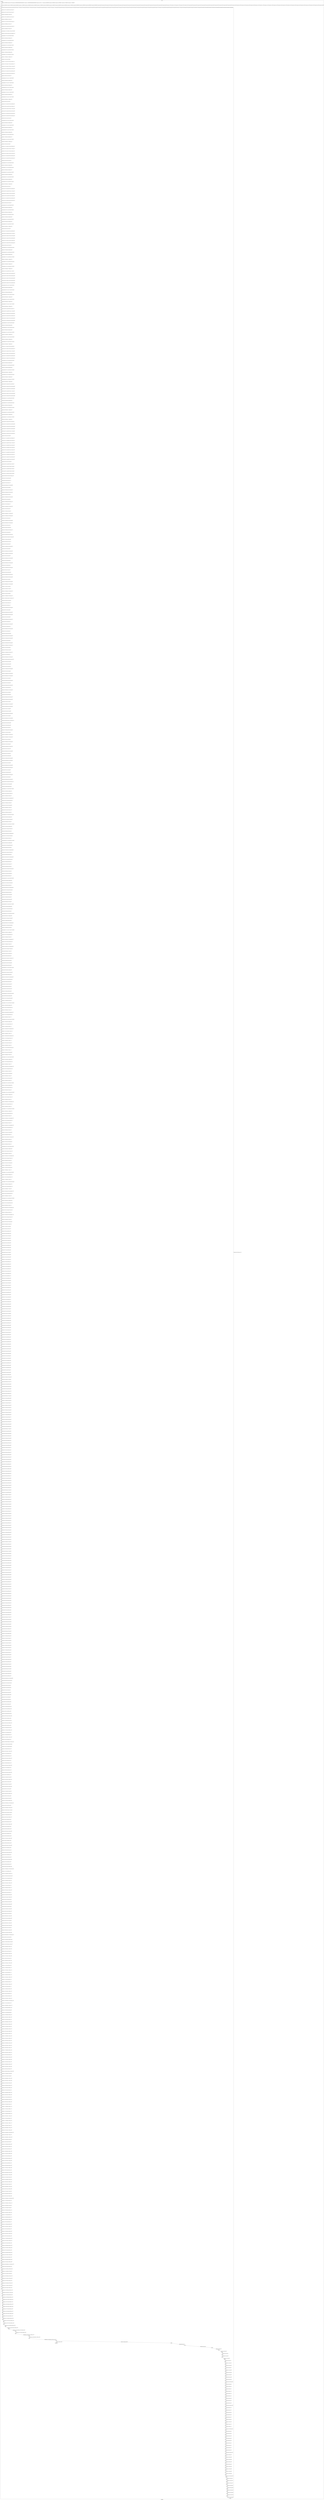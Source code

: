 digraph G {
label="Btor2XCFA";
subgraph cluster_0 {
label="main";
main_init[];
l1[];
l3[];
l4[];
l5[];
l6[];
l7[];
l8[];
l9[];
l10[];
l11[];
l12[];
l13[];
l14[];
l15[];
l16[];
l17[];
l18[];
l19[];
l20[];
l21[];
l22[];
l23[];
l24[];
l25[];
l26[];
l27[];
l28[];
l29[];
l30[];
l31[];
l32[];
l33[];
l34[];
l35[];
l36[];
l37[];
l38[];
l39[];
l40[];
l41[];
l42[];
l43[];
l44[];
l45[];
l46[];
l47[];
l48[];
l49[];
l50[];
l51[];
l52[];
l53[];
l54[];
l55[];
l56[];
l57[];
l58[];
l59[];
l60[];
l61[];
l62[];
l63[];
l64[];
l65[];
l66[];
l67[];
l68[];
l69[];
l70[];
l71[];
l72[];
l73[];
l74[];
l75[];
l76[];
l77[];
l78[];
l79[];
l80[];
l81[];
l82[];
l83[];
l84[];
l85[];
l86[];
l87[];
l88[];
l89[];
l90[];
l91[];
l92[];
l93[];
l94[];
l95[];
l96[];
l97[];
l98[];
l99[];
l100[];
l101[];
l102[];
l103[];
l104[];
l105[];
l106[];
l107[];
l108[];
l109[];
l110[];
l111[];
l112[];
l113[];
l114[];
l115[];
l116[];
l117[];
l118[];
l119[];
l120[];
l121[];
l122[];
l123[];
l124[];
l125[];
l126[];
l127[];
l128[];
l129[];
l130[];
l131[];
l132[];
l133[];
l134[];
l135[];
l136[];
l137[];
l138[];
l139[];
l140[];
l141[];
l142[];
l143[];
l144[];
l145[];
l146[];
l147[];
l148[];
l149[];
l150[];
l151[];
l152[];
l153[];
l154[];
l155[];
l156[];
l157[];
l158[];
l159[];
l160[];
l161[];
l162[];
l163[];
l164[];
l165[];
l166[];
l167[];
l168[];
l169[];
l170[];
l171[];
l172[];
l173[];
l174[];
l175[];
l176[];
l177[];
l178[];
l179[];
l180[];
l181[];
l182[];
l183[];
l184[];
l185[];
l186[];
l187[];
l188[];
l189[];
l190[];
l191[];
l192[];
l193[];
l194[];
l195[];
l196[];
l197[];
l198[];
l199[];
l200[];
l201[];
l202[];
l203[];
l204[];
l205[];
l206[];
l207[];
l208[];
l209[];
l210[];
l211[];
l212[];
l213[];
l214[];
l215[];
l216[];
l217[];
l218[];
l219[];
l220[];
l221[];
l222[];
l223[];
l224[];
l225[];
l226[];
l227[];
l228[];
l229[];
l230[];
l231[];
l232[];
l233[];
l234[];
l235[];
l236[];
l237[];
l238[];
l239[];
l240[];
l241[];
l242[];
l243[];
l244[];
l245[];
l246[];
l247[];
l248[];
l249[];
l250[];
l251[];
l252[];
l253[];
l254[];
l255[];
l256[];
l257[];
l258[];
l259[];
l260[];
l261[];
l262[];
l263[];
l264[];
l265[];
l266[];
l267[];
l268[];
l269[];
l270[];
l271[];
l272[];
l273[];
l274[];
l275[];
l276[];
l277[];
l278[];
l279[];
l280[];
l281[];
l282[];
l283[];
l284[];
l285[];
l286[];
l287[];
l288[];
l289[];
l290[];
l291[];
l292[];
l293[];
l294[];
l295[];
l296[];
l297[];
l298[];
l299[];
l300[];
l301[];
l302[];
l303[];
l304[];
l305[];
l306[];
l307[];
l308[];
l309[];
l310[];
l311[];
l312[];
l313[];
l314[];
l315[];
l316[];
l317[];
l318[];
l319[];
l320[];
l321[];
l322[];
l323[];
l324[];
l325[];
l326[];
l327[];
l328[];
l329[];
l330[];
l331[];
l332[];
l333[];
l334[];
l335[];
l336[];
l337[];
l338[];
l339[];
l340[];
l341[];
l342[];
l343[];
l344[];
l345[];
l346[];
l347[];
l348[];
l349[];
l350[];
l351[];
l352[];
l353[];
l354[];
l355[];
l356[];
l357[];
l358[];
l359[];
l360[];
l361[];
l362[];
l363[];
l364[];
l365[];
l366[];
l367[];
l368[];
l369[];
l370[];
l371[];
l372[];
l373[];
l374[];
l375[];
l376[];
l377[];
l378[];
l379[];
l380[];
l381[];
l382[];
l383[];
l384[];
l385[];
l386[];
l387[];
l388[];
l389[];
l390[];
l391[];
l392[];
l393[];
l394[];
l395[];
l396[];
l397[];
l398[];
l399[];
l400[];
l401[];
l402[];
l403[];
l404[];
l405[];
l406[];
l407[];
l408[];
l409[];
l410[];
l411[];
l412[];
l413[];
l414[];
l415[];
l416[];
l417[];
l418[];
l419[];
l420[];
l421[];
l422[];
l423[];
l424[];
l425[];
l426[];
l427[];
l428[];
l429[];
l430[];
l431[];
l432[];
l433[];
l434[];
l435[];
l436[];
l437[];
l438[];
l439[];
l440[];
l441[];
l442[];
l443[];
l444[];
l445[];
l446[];
l447[];
l448[];
l449[];
l450[];
l451[];
l452[];
l453[];
l454[];
l455[];
l456[];
l457[];
l458[];
l459[];
l460[];
l461[];
l462[];
l463[];
l464[];
l465[];
l466[];
l467[];
l468[];
l469[];
l470[];
l471[];
l472[];
l473[];
l474[];
l475[];
l476[];
l477[];
l478[];
l479[];
l480[];
l481[];
l482[];
l483[];
l484[];
l485[];
l486[];
l487[];
l488[];
l489[];
l490[];
l491[];
l492[];
l493[];
l494[];
l495[];
l496[];
l497[];
l498[];
l499[];
l500[];
l501[];
l502[];
l503[];
l504[];
l505[];
l506[];
l507[];
l508[];
l509[];
l510[];
l511[];
l512[];
l513[];
l514[];
l515[];
l516[];
l517[];
l518[];
l519[];
l520[];
l521[];
l522[];
l523[];
l524[];
l525[];
l526[];
l527[];
l528[];
l529[];
l530[];
l531[];
l532[];
l533[];
l534[];
l535[];
l536[];
l537[];
l538[];
l539[];
l540[];
l541[];
l542[];
l543[];
l544[];
l545[];
l546[];
l547[];
l548[];
l549[];
l550[];
l551[];
l552[];
l553[];
l554[];
l555[];
l556[];
l557[];
l558[];
l559[];
l560[];
l561[];
l562[];
l563[];
l564[];
l565[];
l566[];
l567[];
l568[];
l569[];
l570[];
l571[];
l572[];
l573[];
l574[];
l575[];
l576[];
l577[];
l578[];
l579[];
l580[];
l581[];
l582[];
l583[];
l584[];
l585[];
l586[];
l587[];
l588[];
l589[];
l590[];
l591[];
l592[];
l593[];
l594[];
l595[];
l596[];
l597[];
l598[];
l599[];
l600[];
l601[];
l602[];
l603[];
l604[];
l605[];
l606[];
l607[];
l608[];
l609[];
l610[];
l611[];
l612[];
l613[];
l614[];
l615[];
l616[];
l617[];
l618[];
l619[];
l620[];
l621[];
l622[];
l623[];
l624[];
l625[];
l626[];
l627[];
l628[];
l629[];
l630[];
l631[];
l632[];
l633[];
l634[];
l635[];
l636[];
l637[];
l638[];
l639[];
l640[];
l641[];
l642[];
l643[];
l644[];
l645[];
l646[];
l647[];
l648[];
l649[];
l650[];
l651[];
l652[];
l653[];
l654[];
l655[];
l656[];
l657[];
l658[];
l659[];
l660[];
l661[];
l662[];
l663[];
l664[];
l665[];
l666[];
l667[];
l668[];
l669[];
l670[];
l671[];
l672[];
l673[];
l674[];
l675[];
l676[];
l677[];
l678[];
l679[];
l680[];
l681[];
l682[];
l683[];
l684[];
l685[];
l686[];
l687[];
l688[];
l689[];
l690[];
l691[];
l692[];
l693[];
l694[];
l695[];
l696[];
l697[];
l698[];
l699[];
l700[];
l701[];
l702[];
l703[];
l704[];
l705[];
l706[];
l707[];
l708[];
l709[];
l710[];
l711[];
l712[];
l713[];
l714[];
l715[];
l716[];
l717[];
l718[];
l719[];
l720[];
l721[];
l722[];
l723[];
l724[];
l725[];
l726[];
l727[];
l728[];
l729[];
l730[];
l731[];
l732[];
l733[];
l734[];
l735[];
l736[];
l737[];
l738[];
l739[];
l740[];
l741[];
l742[];
l743[];
l744[];
l745[];
l746[];
l747[];
l748[];
l749[];
l750[];
l751[];
l752[];
l753[];
l754[];
l755[];
l756[];
l757[];
l758[];
l759[];
l760[];
l761[];
l762[];
l763[];
l764[];
l765[];
l766[];
l767[];
l768[];
l769[];
l770[];
l771[];
l772[];
l773[];
l774[];
l775[];
l776[];
l777[];
l778[];
l779[];
l780[];
l781[];
l782[];
l783[];
l784[];
l785[];
l786[];
l787[];
l788[];
l789[];
l790[];
l791[];
l792[];
l793[];
l794[];
l795[];
l796[];
l797[];
l798[];
l799[];
l800[];
l801[];
l802[];
l803[];
l804[];
l805[];
l806[];
l807[];
l808[];
l809[];
l810[];
l811[];
l812[];
l813[];
l814[];
l815[];
l816[];
l817[];
l818[];
l819[];
l820[];
l821[];
l822[];
l823[];
l824[];
l825[];
l826[];
l827[];
l828[];
l829[];
l830[];
l831[];
l832[];
l833[];
l834[];
l835[];
l836[];
l837[];
l838[];
l839[];
l840[];
l841[];
l842[];
l843[];
l844[];
l845[];
l846[];
l847[];
l848[];
l849[];
l850[];
l851[];
l852[];
l853[];
l854[];
l855[];
l856[];
l857[];
l858[];
l859[];
l860[];
l861[];
l862[];
l863[];
l864[];
l865[];
l866[];
l867[];
l868[];
l869[];
l870[];
l871[];
l872[];
l873[];
l874[];
l875[];
l876[];
l877[];
l878[];
l879[];
l880[];
l881[];
l882[];
l883[];
l884[];
l885[];
l886[];
l887[];
l888[];
l889[];
l890[];
l891[];
l892[];
l893[];
l894[];
l895[];
l896[];
l897[];
l898[];
l899[];
l900[];
l901[];
l902[];
l903[];
l904[];
l905[];
l906[];
l907[];
l908[];
l909[];
l910[];
l911[];
l912[];
l913[];
l914[];
l915[];
l916[];
l917[];
l918[];
l919[];
l920[];
l921[];
l922[];
l923[];
l924[];
l925[];
l926[];
l927[];
l928[];
l929[];
l930[];
l931[];
l932[];
l933[];
l934[];
l935[];
l936[];
l937[];
l938[];
l939[];
l940[];
l941[];
l942[];
l943[];
l944[];
l945[];
l946[];
l947[];
l948[];
l949[];
l950[];
l951[];
l952[];
l953[];
l954[];
l955[];
l956[];
l957[];
l958[];
l959[];
l960[];
l961[];
l962[];
l963[];
l964[];
l965[];
l966[];
l967[];
l968[];
l969[];
l970[];
l971[];
l972[];
l973[];
l974[];
l975[];
l976[];
l977[];
l978[];
l979[];
l980[];
l981[];
l982[];
l983[];
l984[];
l985[];
l986[];
l987[];
l988[];
l989[];
l990[];
l991[];
l992[];
l993[];
l994[];
l995[];
main_error[];
l996[];
l997[];
l998[];
l999[];
l1000[];
l1001[];
l1002[];
l1003[];
l1004[];
l1005[];
l1006[];
l1007[];
l1008[];
l1009[];
l1010[];
l1011[];
l1012[];
l1013[];
l1014[];
l1015[];
l1016[];
l1017[];
l1018[];
l1019[];
l1020[];
l1021[];
l1022[];
l1023[];
l1024[];
l1025[];
l1026[];
l1027[];
l1028[];
l1029[];
l1030[];
l1031[];
l1032[];
l1033[];
l1034[];
l1035[];
l1036[];
l1037[];
l1038[];
l1039[];
l1040[];
l1041[];
l1042[];
l1043[];
l1044[];
l1045[];
l1046[];
l1047[];
l1048[];
l1049[];
l1050[];
l1051[];
l1052[];
l1053[];
l1054[];
l1055[];
l1056[];
l1057[];
l1058[];
l1059[];
l1060[];
l1061[];
l1062[];
main_init -> l1 [label="[(assign const_4 #b00000000),(assign const_37 #b0),(assign const_140 #b00000000000000000000000000000001),(assign const_141 #b00000000000000000000000000000000),(assign const_154 #b11111111),(assign const_156 #b00000000),(assign const_159 #b00000100),(assign const_163 #b00000011),(assign const_167 #b00000010),(assign const_171 #b00000001)] "];
l3 -> l4 [label="[(havoc input_155),(havoc input_160),(havoc input_164),(havoc input_168),(havoc input_172),(havoc input_175),(havoc input_193),(havoc input_211),(havoc input_229),(havoc input_247),(havoc input_265),(havoc input_268),(havoc input_271),(havoc input_274),(havoc input_277),(havoc input_280),(havoc input_296),(havoc input_312),(havoc input_328),(havoc input_344),(havoc input_360),(havoc input_361),(havoc input_362),(havoc input_363),(havoc input_364),(havoc input_365),(havoc input_366),(havoc input_367),(havoc input_368),(havoc input_369),(havoc input_401),(havoc input_403),(havoc input_413),(havoc input_418),(havoc input_420),(havoc input_425),(havoc input_429),(havoc input_444),(havoc input_446),(havoc input_456),(havoc input_461),(havoc input_463),(havoc input_468),(havoc input_472),(havoc input_487),(havoc input_489),(havoc input_499),(havoc input_504),(havoc input_506),(havoc input_511),(havoc input_515),(havoc input_530),(havoc input_532),(havoc input_542),(havoc input_547),(havoc input_549),(havoc input_554),(havoc input_558),(havoc input_573),(havoc input_575),(havoc input_585),(havoc input_590),(havoc input_592),(havoc input_597),(havoc input_601)] "];
l4 -> l5 [label="[(assign ternary_142 (ite (= state_50 #b1) const_140 const_141))] "];
l5 -> l6 [label="[(assign ternary_143 (ite (= state_70 #b1) const_140 const_141))] "];
l6 -> l7 [label="[(assign binary_144 (bvadd ternary_142 ternary_143))] "];
l7 -> l8 [label="[(assign ternary_145 (ite (= state_90 #b1) const_140 const_141))] "];
l8 -> l9 [label="[(assign binary_146 (bvadd binary_144 ternary_145))] "];
l9 -> l10 [label="[(assign ternary_147 (ite (= state_110 #b1) const_140 const_141))] "];
l10 -> l11 [label="[(assign binary_148 (bvadd binary_146 ternary_147))] "];
l11 -> l12 [label="[(assign ternary_149 (ite (= state_130 #b1) const_140 const_141))] "];
l12 -> l13 [label="[(assign binary_150 (bvadd binary_148 ternary_149))] "];
l13 -> l14 [label="[(assign comparison_151 (ite (bvule binary_150 const_140) #b1 #b0))] "];
l14 -> l15 [label="[(assign binary_152 (bvand (bvnot state_138) (bvnot comparison_151)))] "];
l15 -> l16 [label="[(assign comparison_157 (ite (= const_156 state_35) #b1 #b0))] "];
l16 -> l17 [label="[(assign binary_158 (bvand input_155 comparison_157))] "];
l17 -> l18 [label="[(assign comparison_161 (ite (= const_156 state_33) #b1 #b0))] "];
l18 -> l19 [label="[(assign binary_162 (bvand input_160 comparison_161))] "];
l19 -> l20 [label="[(assign comparison_165 (ite (= const_156 state_31) #b1 #b0))] "];
l20 -> l21 [label="[(assign binary_166 (bvand input_164 comparison_165))] "];
l21 -> l22 [label="[(assign comparison_169 (ite (= const_156 state_29) #b1 #b0))] "];
l22 -> l23 [label="[(assign binary_170 (bvand input_168 comparison_169))] "];
l23 -> l24 [label="[(assign comparison_173 (ite (= const_156 state_27) #b1 #b0))] "];
l24 -> l25 [label="[(assign binary_174 (bvand input_172 comparison_173))] "];
l25 -> l26 [label="[(assign binary_176 (bvxor const_154 state_5))] "];
l26 -> l27 [label="[(assign ternary_177 (ite (= input_175 #b1) const_154 binary_176))] "];
l27 -> l28 [label="[(assign ternary_178 (ite (= binary_174 #b1) const_156 ternary_177))] "];
l28 -> l29 [label="[(assign ternary_179 (ite (= binary_170 #b1) const_171 ternary_178))] "];
l29 -> l30 [label="[(assign ternary_180 (ite (= binary_166 #b1) const_167 ternary_179))] "];
l30 -> l31 [label="[(assign ternary_181 (ite (= binary_162 #b1) const_163 ternary_180))] "];
l31 -> l32 [label="[(assign ternary_182 (ite (= binary_158 #b1) const_159 ternary_181))] "];
l32 -> l33 [label="[(assign binary_183 (bvxor const_154 ternary_182))] "];
l33 -> l34 [label="[(assign comparison_185 (ite (= const_171 state_35) #b1 #b0))] "];
l34 -> l35 [label="[(assign binary_186 (bvand input_155 comparison_185))] "];
l35 -> l36 [label="[(assign comparison_187 (ite (= const_171 state_33) #b1 #b0))] "];
l36 -> l37 [label="[(assign binary_188 (bvand input_160 comparison_187))] "];
l37 -> l38 [label="[(assign comparison_189 (ite (= const_171 state_31) #b1 #b0))] "];
l38 -> l39 [label="[(assign binary_190 (bvand input_164 comparison_189))] "];
l39 -> l40 [label="[(assign comparison_191 (ite (= const_171 state_29) #b1 #b0))] "];
l40 -> l41 [label="[(assign binary_192 (bvand input_168 comparison_191))] "];
l41 -> l42 [label="[(assign comparison_194 (ite (= const_171 state_27) #b1 #b0))] "];
l42 -> l43 [label="[(assign binary_195 (bvand input_172 comparison_194))] "];
l43 -> l44 [label="[(assign binary_196 (bvxor const_154 state_7))] "];
l44 -> l45 [label="[(assign ternary_197 (ite (= binary_195 #b1) const_156 binary_196))] "];
l45 -> l46 [label="[(assign ternary_198 (ite (= input_193 #b1) const_154 ternary_197))] "];
l46 -> l47 [label="[(assign ternary_199 (ite (= binary_192 #b1) const_171 ternary_198))] "];
l47 -> l48 [label="[(assign ternary_200 (ite (= binary_190 #b1) const_167 ternary_199))] "];
l48 -> l49 [label="[(assign ternary_201 (ite (= binary_188 #b1) const_163 ternary_200))] "];
l49 -> l50 [label="[(assign ternary_202 (ite (= binary_186 #b1) const_159 ternary_201))] "];
l50 -> l51 [label="[(assign binary_203 (bvxor const_154 ternary_202))] "];
l51 -> l52 [label="[(assign comparison_205 (ite (= const_167 state_35) #b1 #b0))] "];
l52 -> l53 [label="[(assign binary_206 (bvand input_155 comparison_205))] "];
l53 -> l54 [label="[(assign comparison_207 (ite (= const_167 state_33) #b1 #b0))] "];
l54 -> l55 [label="[(assign binary_208 (bvand input_160 comparison_207))] "];
l55 -> l56 [label="[(assign comparison_209 (ite (= const_167 state_31) #b1 #b0))] "];
l56 -> l57 [label="[(assign binary_210 (bvand input_164 comparison_209))] "];
l57 -> l58 [label="[(assign comparison_212 (ite (= const_167 state_29) #b1 #b0))] "];
l58 -> l59 [label="[(assign binary_213 (bvand input_168 comparison_212))] "];
l59 -> l60 [label="[(assign comparison_214 (ite (= const_167 state_27) #b1 #b0))] "];
l60 -> l61 [label="[(assign binary_215 (bvand input_172 comparison_214))] "];
l61 -> l62 [label="[(assign binary_216 (bvxor const_154 state_9))] "];
l62 -> l63 [label="[(assign ternary_217 (ite (= binary_215 #b1) const_156 binary_216))] "];
l63 -> l64 [label="[(assign ternary_218 (ite (= binary_213 #b1) const_171 ternary_217))] "];
l64 -> l65 [label="[(assign ternary_219 (ite (= input_211 #b1) const_154 ternary_218))] "];
l65 -> l66 [label="[(assign ternary_220 (ite (= binary_210 #b1) const_167 ternary_219))] "];
l66 -> l67 [label="[(assign ternary_221 (ite (= binary_208 #b1) const_163 ternary_220))] "];
l67 -> l68 [label="[(assign ternary_222 (ite (= binary_206 #b1) const_159 ternary_221))] "];
l68 -> l69 [label="[(assign binary_223 (bvxor const_154 ternary_222))] "];
l69 -> l70 [label="[(assign comparison_225 (ite (= const_163 state_35) #b1 #b0))] "];
l70 -> l71 [label="[(assign binary_226 (bvand input_155 comparison_225))] "];
l71 -> l72 [label="[(assign comparison_227 (ite (= const_163 state_33) #b1 #b0))] "];
l72 -> l73 [label="[(assign binary_228 (bvand input_160 comparison_227))] "];
l73 -> l74 [label="[(assign comparison_230 (ite (= const_163 state_31) #b1 #b0))] "];
l74 -> l75 [label="[(assign binary_231 (bvand input_164 comparison_230))] "];
l75 -> l76 [label="[(assign comparison_232 (ite (= const_163 state_29) #b1 #b0))] "];
l76 -> l77 [label="[(assign binary_233 (bvand input_168 comparison_232))] "];
l77 -> l78 [label="[(assign comparison_234 (ite (= const_163 state_27) #b1 #b0))] "];
l78 -> l79 [label="[(assign binary_235 (bvand input_172 comparison_234))] "];
l79 -> l80 [label="[(assign binary_236 (bvxor const_154 state_11))] "];
l80 -> l81 [label="[(assign ternary_237 (ite (= binary_235 #b1) const_156 binary_236))] "];
l81 -> l82 [label="[(assign ternary_238 (ite (= binary_233 #b1) const_171 ternary_237))] "];
l82 -> l83 [label="[(assign ternary_239 (ite (= binary_231 #b1) const_167 ternary_238))] "];
l83 -> l84 [label="[(assign ternary_240 (ite (= input_229 #b1) const_154 ternary_239))] "];
l84 -> l85 [label="[(assign ternary_241 (ite (= binary_228 #b1) const_163 ternary_240))] "];
l85 -> l86 [label="[(assign ternary_242 (ite (= binary_226 #b1) const_159 ternary_241))] "];
l86 -> l87 [label="[(assign binary_243 (bvxor const_154 ternary_242))] "];
l87 -> l88 [label="[(assign comparison_245 (ite (= const_159 state_35) #b1 #b0))] "];
l88 -> l89 [label="[(assign binary_246 (bvand input_155 comparison_245))] "];
l89 -> l90 [label="[(assign comparison_248 (ite (= const_159 state_33) #b1 #b0))] "];
l90 -> l91 [label="[(assign binary_249 (bvand input_160 comparison_248))] "];
l91 -> l92 [label="[(assign comparison_250 (ite (= const_159 state_31) #b1 #b0))] "];
l92 -> l93 [label="[(assign binary_251 (bvand input_164 comparison_250))] "];
l93 -> l94 [label="[(assign comparison_252 (ite (= const_159 state_29) #b1 #b0))] "];
l94 -> l95 [label="[(assign binary_253 (bvand input_168 comparison_252))] "];
l95 -> l96 [label="[(assign comparison_254 (ite (= const_159 state_27) #b1 #b0))] "];
l96 -> l97 [label="[(assign binary_255 (bvand input_172 comparison_254))] "];
l97 -> l98 [label="[(assign binary_256 (bvxor const_154 state_13))] "];
l98 -> l99 [label="[(assign ternary_257 (ite (= binary_255 #b1) const_156 binary_256))] "];
l99 -> l100 [label="[(assign ternary_258 (ite (= binary_253 #b1) const_171 ternary_257))] "];
l100 -> l101 [label="[(assign ternary_259 (ite (= binary_251 #b1) const_167 ternary_258))] "];
l101 -> l102 [label="[(assign ternary_260 (ite (= binary_249 #b1) const_163 ternary_259))] "];
l102 -> l103 [label="[(assign ternary_261 (ite (= input_247 #b1) const_154 ternary_260))] "];
l103 -> l104 [label="[(assign ternary_262 (ite (= binary_246 #b1) const_159 ternary_261))] "];
l104 -> l105 [label="[(assign binary_263 (bvxor const_154 ternary_262))] "];
l105 -> l106 [label="[(assign comparison_266 (ite (= const_156 binary_256) #b1 #b0))] "];
l106 -> l107 [label="[(assign binary_267 (bvand input_265 comparison_266))] "];
l107 -> l108 [label="[(assign comparison_269 (ite (= const_156 binary_236) #b1 #b0))] "];
l108 -> l109 [label="[(assign binary_270 (bvand input_268 comparison_269))] "];
l109 -> l110 [label="[(assign comparison_272 (ite (= const_156 binary_216) #b1 #b0))] "];
l110 -> l111 [label="[(assign binary_273 (bvand input_271 comparison_272))] "];
l111 -> l112 [label="[(assign comparison_275 (ite (= const_156 binary_196) #b1 #b0))] "];
l112 -> l113 [label="[(assign binary_276 (bvand input_274 comparison_275))] "];
l113 -> l114 [label="[(assign comparison_278 (ite (= const_156 binary_176) #b1 #b0))] "];
l114 -> l115 [label="[(assign binary_279 (bvand input_277 comparison_278))] "];
l115 -> l116 [label="[(assign ternary_281 (ite (= input_280 #b1) const_171 state_15))] "];
l116 -> l117 [label="[(assign ternary_282 (ite (= binary_279 #b1) const_156 ternary_281))] "];
l117 -> l118 [label="[(assign ternary_283 (ite (= binary_276 #b1) const_156 ternary_282))] "];
l118 -> l119 [label="[(assign ternary_284 (ite (= binary_273 #b1) const_156 ternary_283))] "];
l119 -> l120 [label="[(assign ternary_285 (ite (= binary_270 #b1) const_156 ternary_284))] "];
l120 -> l121 [label="[(assign ternary_286 (ite (= binary_267 #b1) const_156 ternary_285))] "];
l121 -> l122 [label="[(assign comparison_288 (ite (= const_171 binary_256) #b1 #b0))] "];
l122 -> l123 [label="[(assign binary_289 (bvand input_265 comparison_288))] "];
l123 -> l124 [label="[(assign comparison_290 (ite (= const_171 binary_236) #b1 #b0))] "];
l124 -> l125 [label="[(assign binary_291 (bvand input_268 comparison_290))] "];
l125 -> l126 [label="[(assign comparison_292 (ite (= const_171 binary_216) #b1 #b0))] "];
l126 -> l127 [label="[(assign binary_293 (bvand input_271 comparison_292))] "];
l127 -> l128 [label="[(assign comparison_294 (ite (= const_171 binary_196) #b1 #b0))] "];
l128 -> l129 [label="[(assign binary_295 (bvand input_274 comparison_294))] "];
l129 -> l130 [label="[(assign comparison_297 (ite (= const_171 binary_176) #b1 #b0))] "];
l130 -> l131 [label="[(assign binary_298 (bvand input_277 comparison_297))] "];
l131 -> l132 [label="[(assign ternary_299 (ite (= binary_298 #b1) const_156 state_17))] "];
l132 -> l133 [label="[(assign ternary_300 (ite (= input_296 #b1) const_171 ternary_299))] "];
l133 -> l134 [label="[(assign ternary_301 (ite (= binary_295 #b1) const_156 ternary_300))] "];
l134 -> l135 [label="[(assign ternary_302 (ite (= binary_293 #b1) const_156 ternary_301))] "];
l135 -> l136 [label="[(assign ternary_303 (ite (= binary_291 #b1) const_156 ternary_302))] "];
l136 -> l137 [label="[(assign ternary_304 (ite (= binary_289 #b1) const_156 ternary_303))] "];
l137 -> l138 [label="[(assign comparison_306 (ite (= const_167 binary_256) #b1 #b0))] "];
l138 -> l139 [label="[(assign binary_307 (bvand input_265 comparison_306))] "];
l139 -> l140 [label="[(assign comparison_308 (ite (= const_167 binary_236) #b1 #b0))] "];
l140 -> l141 [label="[(assign binary_309 (bvand input_268 comparison_308))] "];
l141 -> l142 [label="[(assign comparison_310 (ite (= const_167 binary_216) #b1 #b0))] "];
l142 -> l143 [label="[(assign binary_311 (bvand input_271 comparison_310))] "];
l143 -> l144 [label="[(assign comparison_313 (ite (= const_167 binary_196) #b1 #b0))] "];
l144 -> l145 [label="[(assign binary_314 (bvand input_274 comparison_313))] "];
l145 -> l146 [label="[(assign comparison_315 (ite (= const_167 binary_176) #b1 #b0))] "];
l146 -> l147 [label="[(assign binary_316 (bvand input_277 comparison_315))] "];
l147 -> l148 [label="[(assign ternary_317 (ite (= binary_316 #b1) const_156 state_19))] "];
l148 -> l149 [label="[(assign ternary_318 (ite (= binary_314 #b1) const_156 ternary_317))] "];
l149 -> l150 [label="[(assign ternary_319 (ite (= input_312 #b1) const_171 ternary_318))] "];
l150 -> l151 [label="[(assign ternary_320 (ite (= binary_311 #b1) const_156 ternary_319))] "];
l151 -> l152 [label="[(assign ternary_321 (ite (= binary_309 #b1) const_156 ternary_320))] "];
l152 -> l153 [label="[(assign ternary_322 (ite (= binary_307 #b1) const_156 ternary_321))] "];
l153 -> l154 [label="[(assign comparison_324 (ite (= const_163 binary_256) #b1 #b0))] "];
l154 -> l155 [label="[(assign binary_325 (bvand input_265 comparison_324))] "];
l155 -> l156 [label="[(assign comparison_326 (ite (= const_163 binary_236) #b1 #b0))] "];
l156 -> l157 [label="[(assign binary_327 (bvand input_268 comparison_326))] "];
l157 -> l158 [label="[(assign comparison_329 (ite (= const_163 binary_216) #b1 #b0))] "];
l158 -> l159 [label="[(assign binary_330 (bvand input_271 comparison_329))] "];
l159 -> l160 [label="[(assign comparison_331 (ite (= const_163 binary_196) #b1 #b0))] "];
l160 -> l161 [label="[(assign binary_332 (bvand input_274 comparison_331))] "];
l161 -> l162 [label="[(assign comparison_333 (ite (= const_163 binary_176) #b1 #b0))] "];
l162 -> l163 [label="[(assign binary_334 (bvand input_277 comparison_333))] "];
l163 -> l164 [label="[(assign ternary_335 (ite (= binary_334 #b1) const_156 state_21))] "];
l164 -> l165 [label="[(assign ternary_336 (ite (= binary_332 #b1) const_156 ternary_335))] "];
l165 -> l166 [label="[(assign ternary_337 (ite (= binary_330 #b1) const_156 ternary_336))] "];
l166 -> l167 [label="[(assign ternary_338 (ite (= input_328 #b1) const_171 ternary_337))] "];
l167 -> l168 [label="[(assign ternary_339 (ite (= binary_327 #b1) const_156 ternary_338))] "];
l168 -> l169 [label="[(assign ternary_340 (ite (= binary_325 #b1) const_156 ternary_339))] "];
l169 -> l170 [label="[(assign comparison_342 (ite (= const_159 binary_256) #b1 #b0))] "];
l170 -> l171 [label="[(assign binary_343 (bvand input_265 comparison_342))] "];
l171 -> l172 [label="[(assign comparison_345 (ite (= const_159 binary_236) #b1 #b0))] "];
l172 -> l173 [label="[(assign binary_346 (bvand input_268 comparison_345))] "];
l173 -> l174 [label="[(assign comparison_347 (ite (= const_159 binary_216) #b1 #b0))] "];
l174 -> l175 [label="[(assign binary_348 (bvand input_271 comparison_347))] "];
l175 -> l176 [label="[(assign comparison_349 (ite (= const_159 binary_196) #b1 #b0))] "];
l176 -> l177 [label="[(assign binary_350 (bvand input_274 comparison_349))] "];
l177 -> l178 [label="[(assign comparison_351 (ite (= const_159 binary_176) #b1 #b0))] "];
l178 -> l179 [label="[(assign binary_352 (bvand input_277 comparison_351))] "];
l179 -> l180 [label="[(assign ternary_353 (ite (= binary_352 #b1) const_156 state_23))] "];
l180 -> l181 [label="[(assign ternary_354 (ite (= binary_350 #b1) const_156 ternary_353))] "];
l181 -> l182 [label="[(assign ternary_355 (ite (= binary_348 #b1) const_156 ternary_354))] "];
l182 -> l183 [label="[(assign ternary_356 (ite (= binary_346 #b1) const_156 ternary_355))] "];
l183 -> l184 [label="[(assign ternary_357 (ite (= input_344 #b1) const_171 ternary_356))] "];
l184 -> l185 [label="[(assign ternary_358 (ite (= binary_343 #b1) const_156 ternary_357))] "];
l185 -> l186 [label="[(assign binary_370 (bvxor const_154 state_25))] "];
l186 -> l187 [label="[(assign ternary_371 (ite (= input_369 #b1) const_156 binary_370))] "];
l187 -> l188 [label="[(assign ternary_372 (ite (= input_368 #b1) const_154 ternary_371))] "];
l188 -> l189 [label="[(assign ternary_373 (ite (= input_367 #b1) const_171 ternary_372))] "];
l189 -> l190 [label="[(assign ternary_374 (ite (= input_366 #b1) const_154 ternary_373))] "];
l190 -> l191 [label="[(assign ternary_375 (ite (= input_365 #b1) const_167 ternary_374))] "];
l191 -> l192 [label="[(assign ternary_376 (ite (= input_364 #b1) const_154 ternary_375))] "];
l192 -> l193 [label="[(assign ternary_377 (ite (= input_363 #b1) const_163 ternary_376))] "];
l193 -> l194 [label="[(assign ternary_378 (ite (= input_362 #b1) const_154 ternary_377))] "];
l194 -> l195 [label="[(assign ternary_379 (ite (= input_361 #b1) const_159 ternary_378))] "];
l195 -> l196 [label="[(assign ternary_380 (ite (= input_360 #b1) const_154 ternary_379))] "];
l196 -> l197 [label="[(assign binary_381 (bvxor const_154 ternary_380))] "];
l197 -> l198 [label="[(assign ternary_383 (ite (= input_369 #b1) binary_370 state_27))] "];
l198 -> l199 [label="[(assign ternary_385 (ite (= input_367 #b1) binary_370 state_29))] "];
l199 -> l200 [label="[(assign ternary_387 (ite (= input_365 #b1) binary_370 state_31))] "];
l200 -> l201 [label="[(assign ternary_389 (ite (= input_363 #b1) binary_370 state_33))] "];
l201 -> l202 [label="[(assign ternary_391 (ite (= input_361 #b1) binary_370 state_35))] "];
l202 -> l203 [label="[(assign binary_393 (bvand (bvnot state_38) (bvnot input_175)))] "];
l203 -> l204 [label="[(assign binary_394 (bvor binary_393 input_368))] "];
l204 -> l205 [label="[(assign binary_395 (bvor binary_394 input_277))] "];
l205 -> l206 [label="[(assign binary_397 (bvor state_40 input_175))] "];
l206 -> l207 [label="[(assign binary_398 (bvand binary_397 (bvnot input_369)))] "];
l207 -> l208 [label="[(assign binary_400 (bvor state_42 input_369))] "];
l208 -> l209 [label="[(assign binary_402 (bvand binary_400 (bvnot input_401)))] "];
l209 -> l210 [label="[(assign binary_404 (bvand binary_402 (bvnot input_403)))] "];
l210 -> l211 [label="[(assign binary_406 (bvor state_44 input_403))] "];
l211 -> l212 [label="[(assign binary_407 (bvand binary_406 (bvnot input_280)))] "];
l212 -> l213 [label="[(assign binary_409 (bvor state_46 input_280))] "];
l213 -> l214 [label="[(assign binary_410 (bvand binary_409 (bvnot input_172)))] "];
l214 -> l215 [label="[(assign binary_412 (bvor state_48 input_172))] "];
l215 -> l216 [label="[(assign binary_414 (bvand binary_412 (bvnot input_413)))] "];
l216 -> l217 [label="[(assign binary_416 (bvor state_50 input_401))] "];
l217 -> l218 [label="[(assign binary_417 (bvor binary_416 input_413))] "];
l218 -> l219 [label="[(assign binary_419 (bvand binary_417 (bvnot input_418)))] "];
l219 -> l220 [label="[(assign binary_421 (bvand binary_419 (bvnot input_420)))] "];
l220 -> l221 [label="[(assign binary_423 (bvor state_52 input_418))] "];
l221 -> l222 [label="[(assign binary_424 (bvand binary_423 (bvnot input_368)))] "];
l222 -> l223 [label="[(assign binary_426 (bvand binary_424 (bvnot input_425)))] "];
l223 -> l224 [label="[(assign binary_428 (bvor state_54 input_420))] "];
l224 -> l225 [label="[(assign binary_430 (bvor binary_428 input_429))] "];
l225 -> l226 [label="[(assign binary_431 (bvand binary_430 (bvnot input_277)))] "];
l226 -> l227 [label="[(assign binary_433 (bvor state_56 input_425))] "];
l227 -> l228 [label="[(assign binary_434 (bvand binary_433 (bvnot input_429)))] "];
l228 -> l229 [label="[(assign binary_436 (bvand (bvnot state_58) (bvnot input_193)))] "];
l229 -> l230 [label="[(assign binary_437 (bvor binary_436 input_366))] "];
l230 -> l231 [label="[(assign binary_438 (bvor binary_437 input_274))] "];
l231 -> l232 [label="[(assign binary_440 (bvor state_60 input_193))] "];
l232 -> l233 [label="[(assign binary_441 (bvand binary_440 (bvnot input_367)))] "];
l233 -> l234 [label="[(assign binary_443 (bvor state_62 input_367))] "];
l234 -> l235 [label="[(assign binary_445 (bvand binary_443 (bvnot input_444)))] "];
l235 -> l236 [label="[(assign binary_447 (bvand binary_445 (bvnot input_446)))] "];
l236 -> l237 [label="[(assign binary_449 (bvor state_64 input_446))] "];
l237 -> l238 [label="[(assign binary_450 (bvand binary_449 (bvnot input_296)))] "];
l238 -> l239 [label="[(assign binary_452 (bvor state_66 input_296))] "];
l239 -> l240 [label="[(assign binary_453 (bvand binary_452 (bvnot input_168)))] "];
l240 -> l241 [label="[(assign binary_455 (bvor state_68 input_168))] "];
l241 -> l242 [label="[(assign binary_457 (bvand binary_455 (bvnot input_456)))] "];
l242 -> l243 [label="[(assign binary_459 (bvor state_70 input_444))] "];
l243 -> l244 [label="[(assign binary_460 (bvor binary_459 input_456))] "];
l244 -> l245 [label="[(assign binary_462 (bvand binary_460 (bvnot input_461)))] "];
l245 -> l246 [label="[(assign binary_464 (bvand binary_462 (bvnot input_463)))] "];
l246 -> l247 [label="[(assign binary_466 (bvor state_72 input_461))] "];
l247 -> l248 [label="[(assign binary_467 (bvand binary_466 (bvnot input_366)))] "];
l248 -> l249 [label="[(assign binary_469 (bvand binary_467 (bvnot input_468)))] "];
l249 -> l250 [label="[(assign binary_471 (bvor state_74 input_463))] "];
l250 -> l251 [label="[(assign binary_473 (bvor binary_471 input_472))] "];
l251 -> l252 [label="[(assign binary_474 (bvand binary_473 (bvnot input_274)))] "];
l252 -> l253 [label="[(assign binary_476 (bvor state_76 input_468))] "];
l253 -> l254 [label="[(assign binary_477 (bvand binary_476 (bvnot input_472)))] "];
l254 -> l255 [label="[(assign binary_479 (bvand (bvnot state_78) (bvnot input_211)))] "];
l255 -> l256 [label="[(assign binary_480 (bvor binary_479 input_364))] "];
l256 -> l257 [label="[(assign binary_481 (bvor binary_480 input_271))] "];
l257 -> l258 [label="[(assign binary_483 (bvor state_80 input_211))] "];
l258 -> l259 [label="[(assign binary_484 (bvand binary_483 (bvnot input_365)))] "];
l259 -> l260 [label="[(assign binary_486 (bvor state_82 input_365))] "];
l260 -> l261 [label="[(assign binary_488 (bvand binary_486 (bvnot input_487)))] "];
l261 -> l262 [label="[(assign binary_490 (bvand binary_488 (bvnot input_489)))] "];
l262 -> l263 [label="[(assign binary_492 (bvor state_84 input_489))] "];
l263 -> l264 [label="[(assign binary_493 (bvand binary_492 (bvnot input_312)))] "];
l264 -> l265 [label="[(assign binary_495 (bvor state_86 input_312))] "];
l265 -> l266 [label="[(assign binary_496 (bvand binary_495 (bvnot input_164)))] "];
l266 -> l267 [label="[(assign binary_498 (bvor state_88 input_164))] "];
l267 -> l268 [label="[(assign binary_500 (bvand binary_498 (bvnot input_499)))] "];
l268 -> l269 [label="[(assign binary_502 (bvor state_90 input_487))] "];
l269 -> l270 [label="[(assign binary_503 (bvor binary_502 input_499))] "];
l270 -> l271 [label="[(assign binary_505 (bvand binary_503 (bvnot input_504)))] "];
l271 -> l272 [label="[(assign binary_507 (bvand binary_505 (bvnot input_506)))] "];
l272 -> l273 [label="[(assign binary_509 (bvor state_92 input_504))] "];
l273 -> l274 [label="[(assign binary_510 (bvand binary_509 (bvnot input_364)))] "];
l274 -> l275 [label="[(assign binary_512 (bvand binary_510 (bvnot input_511)))] "];
l275 -> l276 [label="[(assign binary_514 (bvor state_94 input_506))] "];
l276 -> l277 [label="[(assign binary_516 (bvor binary_514 input_515))] "];
l277 -> l278 [label="[(assign binary_517 (bvand binary_516 (bvnot input_271)))] "];
l278 -> l279 [label="[(assign binary_519 (bvor state_96 input_511))] "];
l279 -> l280 [label="[(assign binary_520 (bvand binary_519 (bvnot input_515)))] "];
l280 -> l281 [label="[(assign binary_522 (bvand (bvnot state_98) (bvnot input_229)))] "];
l281 -> l282 [label="[(assign binary_523 (bvor binary_522 input_362))] "];
l282 -> l283 [label="[(assign binary_524 (bvor binary_523 input_268))] "];
l283 -> l284 [label="[(assign binary_526 (bvor state_100 input_229))] "];
l284 -> l285 [label="[(assign binary_527 (bvand binary_526 (bvnot input_363)))] "];
l285 -> l286 [label="[(assign binary_529 (bvor state_102 input_363))] "];
l286 -> l287 [label="[(assign binary_531 (bvand binary_529 (bvnot input_530)))] "];
l287 -> l288 [label="[(assign binary_533 (bvand binary_531 (bvnot input_532)))] "];
l288 -> l289 [label="[(assign binary_535 (bvor state_104 input_532))] "];
l289 -> l290 [label="[(assign binary_536 (bvand binary_535 (bvnot input_328)))] "];
l290 -> l291 [label="[(assign binary_538 (bvor state_106 input_328))] "];
l291 -> l292 [label="[(assign binary_539 (bvand binary_538 (bvnot input_160)))] "];
l292 -> l293 [label="[(assign binary_541 (bvor state_108 input_160))] "];
l293 -> l294 [label="[(assign binary_543 (bvand binary_541 (bvnot input_542)))] "];
l294 -> l295 [label="[(assign binary_545 (bvor state_110 input_530))] "];
l295 -> l296 [label="[(assign binary_546 (bvor binary_545 input_542))] "];
l296 -> l297 [label="[(assign binary_548 (bvand binary_546 (bvnot input_547)))] "];
l297 -> l298 [label="[(assign binary_550 (bvand binary_548 (bvnot input_549)))] "];
l298 -> l299 [label="[(assign binary_552 (bvor state_112 input_547))] "];
l299 -> l300 [label="[(assign binary_553 (bvand binary_552 (bvnot input_362)))] "];
l300 -> l301 [label="[(assign binary_555 (bvand binary_553 (bvnot input_554)))] "];
l301 -> l302 [label="[(assign binary_557 (bvor state_114 input_549))] "];
l302 -> l303 [label="[(assign binary_559 (bvor binary_557 input_558))] "];
l303 -> l304 [label="[(assign binary_560 (bvand binary_559 (bvnot input_268)))] "];
l304 -> l305 [label="[(assign binary_562 (bvor state_116 input_554))] "];
l305 -> l306 [label="[(assign binary_563 (bvand binary_562 (bvnot input_558)))] "];
l306 -> l307 [label="[(assign binary_565 (bvand (bvnot state_118) (bvnot input_247)))] "];
l307 -> l308 [label="[(assign binary_566 (bvor binary_565 input_360))] "];
l308 -> l309 [label="[(assign binary_567 (bvor binary_566 input_265))] "];
l309 -> l310 [label="[(assign binary_569 (bvor state_120 input_247))] "];
l310 -> l311 [label="[(assign binary_570 (bvand binary_569 (bvnot input_361)))] "];
l311 -> l312 [label="[(assign binary_572 (bvor state_122 input_361))] "];
l312 -> l313 [label="[(assign binary_574 (bvand binary_572 (bvnot input_573)))] "];
l313 -> l314 [label="[(assign binary_576 (bvand binary_574 (bvnot input_575)))] "];
l314 -> l315 [label="[(assign binary_578 (bvor state_124 input_575))] "];
l315 -> l316 [label="[(assign binary_579 (bvand binary_578 (bvnot input_344)))] "];
l316 -> l317 [label="[(assign binary_581 (bvor state_126 input_344))] "];
l317 -> l318 [label="[(assign binary_582 (bvand binary_581 (bvnot input_155)))] "];
l318 -> l319 [label="[(assign binary_584 (bvor state_128 input_155))] "];
l319 -> l320 [label="[(assign binary_586 (bvand binary_584 (bvnot input_585)))] "];
l320 -> l321 [label="[(assign binary_588 (bvor state_130 input_573))] "];
l321 -> l322 [label="[(assign binary_589 (bvor binary_588 input_585))] "];
l322 -> l323 [label="[(assign binary_591 (bvand binary_589 (bvnot input_590)))] "];
l323 -> l324 [label="[(assign binary_593 (bvand binary_591 (bvnot input_592)))] "];
l324 -> l325 [label="[(assign binary_595 (bvor state_132 input_590))] "];
l325 -> l326 [label="[(assign binary_596 (bvand binary_595 (bvnot input_360)))] "];
l326 -> l327 [label="[(assign binary_598 (bvand binary_596 (bvnot input_597)))] "];
l327 -> l328 [label="[(assign binary_600 (bvor state_134 input_592))] "];
l328 -> l329 [label="[(assign binary_602 (bvor binary_600 input_601))] "];
l329 -> l330 [label="[(assign binary_603 (bvand binary_602 (bvnot input_265)))] "];
l330 -> l331 [label="[(assign binary_605 (bvor state_136 input_597))] "];
l331 -> l332 [label="[(assign binary_606 (bvand binary_605 (bvnot input_601)))] "];
l332 -> l333 [label="[(assign binary_608 (bvor (bvnot state_38) (bvnot input_175)))] "];
l333 -> l334 [label="[(assign binary_609 (bvor state_40 (bvnot input_369)))] "];
l334 -> l335 [label="[(assign binary_610 (bvand binary_608 binary_609))] "];
l335 -> l336 [label="[(assign comparison_611 (ite (= const_154 state_27) #b1 #b0))] "];
l336 -> l337 [label="[(assign binary_612 (bvand state_42 comparison_611))] "];
l337 -> l338 [label="[(assign binary_613 (bvor (bvnot input_401) binary_612))] "];
l338 -> l339 [label="[(assign binary_614 (bvand binary_610 binary_613))] "];
l339 -> l340 [label="[(assign binary_615 (bvand state_42 (bvnot comparison_611)))] "];
l340 -> l341 [label="[(assign binary_616 (bvor (bvnot input_403) binary_615))] "];
l341 -> l342 [label="[(assign binary_617 (bvand binary_614 binary_616))] "];
l342 -> l343 [label="[(assign binary_618 (bvor state_44 (bvnot input_280)))] "];
l343 -> l344 [label="[(assign binary_619 (bvand binary_617 binary_618))] "];
l344 -> l345 [label="[(assign binary_620 (bvor state_46 (bvnot input_172)))] "];
l345 -> l346 [label="[(assign binary_621 (bvand binary_619 binary_620))] "];
l346 -> l347 [label="[(assign comparison_622 (ite (= const_156 state_15) #b1 #b0))] "];
l347 -> l348 [label="[(assign binary_623 (bvand state_48 comparison_622))] "];
l348 -> l349 [label="[(assign binary_624 (bvor (bvnot input_413) binary_623))] "];
l349 -> l350 [label="[(assign binary_625 (bvand binary_621 binary_624))] "];
l350 -> l351 [label="[(assign comparison_626 (ite (= const_154 binary_176) #b1 #b0))] "];
l351 -> l352 [label="[(assign binary_627 (bvand state_50 comparison_626))] "];
l352 -> l353 [label="[(assign binary_628 (bvor (bvnot input_418) binary_627))] "];
l353 -> l354 [label="[(assign binary_629 (bvand binary_625 binary_628))] "];
l354 -> l355 [label="[(assign binary_630 (bvand state_50 (bvnot comparison_626)))] "];
l355 -> l356 [label="[(assign binary_631 (bvor (bvnot input_420) binary_630))] "];
l356 -> l357 [label="[(assign binary_632 (bvand binary_629 binary_631))] "];
l357 -> l358 [label="[(assign comparison_633 (ite (= const_156 binary_370) #b1 #b0))] "];
l358 -> l359 [label="[(assign binary_634 (bvand state_52 comparison_633))] "];
l359 -> l360 [label="[(assign binary_635 (bvor (bvnot input_368) binary_634))] "];
l360 -> l361 [label="[(assign binary_636 (bvand binary_632 binary_635))] "];
l361 -> l362 [label="[(assign binary_637 (bvand state_52 (bvnot comparison_633)))] "];
l362 -> l363 [label="[(assign binary_638 (bvor (bvnot input_425) binary_637))] "];
l363 -> l364 [label="[(assign binary_639 (bvand binary_636 binary_638))] "];
l364 -> l365 [label="[(assign binary_640 (bvand state_56 (bvnot comparison_626)))] "];
l365 -> l366 [label="[(assign binary_641 (bvor (bvnot input_429) binary_640))] "];
l366 -> l367 [label="[(assign binary_642 (bvand binary_639 binary_641))] "];
l367 -> l368 [label="[(assign binary_643 (bvor state_54 (bvnot input_277)))] "];
l368 -> l369 [label="[(assign binary_644 (bvand binary_642 binary_643))] "];
l369 -> l370 [label="[(assign binary_645 (bvor (bvnot state_58) (bvnot input_193)))] "];
l370 -> l371 [label="[(assign binary_646 (bvand binary_644 binary_645))] "];
l371 -> l372 [label="[(assign binary_647 (bvor state_60 (bvnot input_367)))] "];
l372 -> l373 [label="[(assign binary_648 (bvand binary_646 binary_647))] "];
l373 -> l374 [label="[(assign comparison_649 (ite (= const_154 state_29) #b1 #b0))] "];
l374 -> l375 [label="[(assign binary_650 (bvand state_62 comparison_649))] "];
l375 -> l376 [label="[(assign binary_651 (bvor (bvnot input_444) binary_650))] "];
l376 -> l377 [label="[(assign binary_652 (bvand binary_648 binary_651))] "];
l377 -> l378 [label="[(assign binary_653 (bvand state_62 (bvnot comparison_649)))] "];
l378 -> l379 [label="[(assign binary_654 (bvor (bvnot input_446) binary_653))] "];
l379 -> l380 [label="[(assign binary_655 (bvand binary_652 binary_654))] "];
l380 -> l381 [label="[(assign binary_656 (bvor state_64 (bvnot input_296)))] "];
l381 -> l382 [label="[(assign binary_657 (bvand binary_655 binary_656))] "];
l382 -> l383 [label="[(assign binary_658 (bvor state_66 (bvnot input_168)))] "];
l383 -> l384 [label="[(assign binary_659 (bvand binary_657 binary_658))] "];
l384 -> l385 [label="[(assign comparison_660 (ite (= const_156 state_17) #b1 #b0))] "];
l385 -> l386 [label="[(assign binary_661 (bvand state_68 comparison_660))] "];
l386 -> l387 [label="[(assign binary_662 (bvor (bvnot input_456) binary_661))] "];
l387 -> l388 [label="[(assign binary_663 (bvand binary_659 binary_662))] "];
l388 -> l389 [label="[(assign comparison_664 (ite (= const_154 binary_196) #b1 #b0))] "];
l389 -> l390 [label="[(assign binary_665 (bvand state_70 comparison_664))] "];
l390 -> l391 [label="[(assign binary_666 (bvor (bvnot input_461) binary_665))] "];
l391 -> l392 [label="[(assign binary_667 (bvand binary_663 binary_666))] "];
l392 -> l393 [label="[(assign binary_668 (bvand state_70 (bvnot comparison_664)))] "];
l393 -> l394 [label="[(assign binary_669 (bvor (bvnot input_463) binary_668))] "];
l394 -> l395 [label="[(assign binary_670 (bvand binary_667 binary_669))] "];
l395 -> l396 [label="[(assign comparison_671 (ite (= const_171 binary_370) #b1 #b0))] "];
l396 -> l397 [label="[(assign binary_672 (bvand state_72 comparison_671))] "];
l397 -> l398 [label="[(assign binary_673 (bvor (bvnot input_366) binary_672))] "];
l398 -> l399 [label="[(assign binary_674 (bvand binary_670 binary_673))] "];
l399 -> l400 [label="[(assign binary_675 (bvand state_72 (bvnot comparison_671)))] "];
l400 -> l401 [label="[(assign binary_676 (bvor (bvnot input_468) binary_675))] "];
l401 -> l402 [label="[(assign binary_677 (bvand binary_674 binary_676))] "];
l402 -> l403 [label="[(assign binary_678 (bvand state_76 (bvnot comparison_664)))] "];
l403 -> l404 [label="[(assign binary_679 (bvor (bvnot input_472) binary_678))] "];
l404 -> l405 [label="[(assign binary_680 (bvand binary_677 binary_679))] "];
l405 -> l406 [label="[(assign binary_681 (bvor state_74 (bvnot input_274)))] "];
l406 -> l407 [label="[(assign binary_682 (bvand binary_680 binary_681))] "];
l407 -> l408 [label="[(assign binary_683 (bvor (bvnot state_78) (bvnot input_211)))] "];
l408 -> l409 [label="[(assign binary_684 (bvand binary_682 binary_683))] "];
l409 -> l410 [label="[(assign binary_685 (bvor state_80 (bvnot input_365)))] "];
l410 -> l411 [label="[(assign binary_686 (bvand binary_684 binary_685))] "];
l411 -> l412 [label="[(assign comparison_687 (ite (= const_154 state_31) #b1 #b0))] "];
l412 -> l413 [label="[(assign binary_688 (bvand state_82 comparison_687))] "];
l413 -> l414 [label="[(assign binary_689 (bvor (bvnot input_487) binary_688))] "];
l414 -> l415 [label="[(assign binary_690 (bvand binary_686 binary_689))] "];
l415 -> l416 [label="[(assign binary_691 (bvand state_82 (bvnot comparison_687)))] "];
l416 -> l417 [label="[(assign binary_692 (bvor (bvnot input_489) binary_691))] "];
l417 -> l418 [label="[(assign binary_693 (bvand binary_690 binary_692))] "];
l418 -> l419 [label="[(assign binary_694 (bvor state_84 (bvnot input_312)))] "];
l419 -> l420 [label="[(assign binary_695 (bvand binary_693 binary_694))] "];
l420 -> l421 [label="[(assign binary_696 (bvor state_86 (bvnot input_164)))] "];
l421 -> l422 [label="[(assign binary_697 (bvand binary_695 binary_696))] "];
l422 -> l423 [label="[(assign comparison_698 (ite (= const_156 state_19) #b1 #b0))] "];
l423 -> l424 [label="[(assign binary_699 (bvand state_88 comparison_698))] "];
l424 -> l425 [label="[(assign binary_700 (bvor (bvnot input_499) binary_699))] "];
l425 -> l426 [label="[(assign binary_701 (bvand binary_697 binary_700))] "];
l426 -> l427 [label="[(assign comparison_702 (ite (= const_154 binary_216) #b1 #b0))] "];
l427 -> l428 [label="[(assign binary_703 (bvand state_90 comparison_702))] "];
l428 -> l429 [label="[(assign binary_704 (bvor (bvnot input_504) binary_703))] "];
l429 -> l430 [label="[(assign binary_705 (bvand binary_701 binary_704))] "];
l430 -> l431 [label="[(assign binary_706 (bvand state_90 (bvnot comparison_702)))] "];
l431 -> l432 [label="[(assign binary_707 (bvor (bvnot input_506) binary_706))] "];
l432 -> l433 [label="[(assign binary_708 (bvand binary_705 binary_707))] "];
l433 -> l434 [label="[(assign comparison_709 (ite (= const_167 binary_370) #b1 #b0))] "];
l434 -> l435 [label="[(assign binary_710 (bvand state_92 comparison_709))] "];
l435 -> l436 [label="[(assign binary_711 (bvor (bvnot input_364) binary_710))] "];
l436 -> l437 [label="[(assign binary_712 (bvand binary_708 binary_711))] "];
l437 -> l438 [label="[(assign binary_713 (bvand state_92 (bvnot comparison_709)))] "];
l438 -> l439 [label="[(assign binary_714 (bvor (bvnot input_511) binary_713))] "];
l439 -> l440 [label="[(assign binary_715 (bvand binary_712 binary_714))] "];
l440 -> l441 [label="[(assign binary_716 (bvand state_96 (bvnot comparison_702)))] "];
l441 -> l442 [label="[(assign binary_717 (bvor (bvnot input_515) binary_716))] "];
l442 -> l443 [label="[(assign binary_718 (bvand binary_715 binary_717))] "];
l443 -> l444 [label="[(assign binary_719 (bvor state_94 (bvnot input_271)))] "];
l444 -> l445 [label="[(assign binary_720 (bvand binary_718 binary_719))] "];
l445 -> l446 [label="[(assign binary_721 (bvor (bvnot state_98) (bvnot input_229)))] "];
l446 -> l447 [label="[(assign binary_722 (bvand binary_720 binary_721))] "];
l447 -> l448 [label="[(assign binary_723 (bvor state_100 (bvnot input_363)))] "];
l448 -> l449 [label="[(assign binary_724 (bvand binary_722 binary_723))] "];
l449 -> l450 [label="[(assign comparison_725 (ite (= const_154 state_33) #b1 #b0))] "];
l450 -> l451 [label="[(assign binary_726 (bvand state_102 comparison_725))] "];
l451 -> l452 [label="[(assign binary_727 (bvor (bvnot input_530) binary_726))] "];
l452 -> l453 [label="[(assign binary_728 (bvand binary_724 binary_727))] "];
l453 -> l454 [label="[(assign binary_729 (bvand state_102 (bvnot comparison_725)))] "];
l454 -> l455 [label="[(assign binary_730 (bvor (bvnot input_532) binary_729))] "];
l455 -> l456 [label="[(assign binary_731 (bvand binary_728 binary_730))] "];
l456 -> l457 [label="[(assign binary_732 (bvor state_104 (bvnot input_328)))] "];
l457 -> l458 [label="[(assign binary_733 (bvand binary_731 binary_732))] "];
l458 -> l459 [label="[(assign binary_734 (bvor state_106 (bvnot input_160)))] "];
l459 -> l460 [label="[(assign binary_735 (bvand binary_733 binary_734))] "];
l460 -> l461 [label="[(assign comparison_736 (ite (= const_156 state_21) #b1 #b0))] "];
l461 -> l462 [label="[(assign binary_737 (bvand state_108 comparison_736))] "];
l462 -> l463 [label="[(assign binary_738 (bvor (bvnot input_542) binary_737))] "];
l463 -> l464 [label="[(assign binary_739 (bvand binary_735 binary_738))] "];
l464 -> l465 [label="[(assign comparison_740 (ite (= const_154 binary_236) #b1 #b0))] "];
l465 -> l466 [label="[(assign binary_741 (bvand state_110 comparison_740))] "];
l466 -> l467 [label="[(assign binary_742 (bvor (bvnot input_547) binary_741))] "];
l467 -> l468 [label="[(assign binary_743 (bvand binary_739 binary_742))] "];
l468 -> l469 [label="[(assign binary_744 (bvand state_110 (bvnot comparison_740)))] "];
l469 -> l470 [label="[(assign binary_745 (bvor (bvnot input_549) binary_744))] "];
l470 -> l471 [label="[(assign binary_746 (bvand binary_743 binary_745))] "];
l471 -> l472 [label="[(assign comparison_747 (ite (= const_163 binary_370) #b1 #b0))] "];
l472 -> l473 [label="[(assign binary_748 (bvand state_112 comparison_747))] "];
l473 -> l474 [label="[(assign binary_749 (bvor (bvnot input_362) binary_748))] "];
l474 -> l475 [label="[(assign binary_750 (bvand binary_746 binary_749))] "];
l475 -> l476 [label="[(assign binary_751 (bvand state_112 (bvnot comparison_747)))] "];
l476 -> l477 [label="[(assign binary_752 (bvor (bvnot input_554) binary_751))] "];
l477 -> l478 [label="[(assign binary_753 (bvand binary_750 binary_752))] "];
l478 -> l479 [label="[(assign binary_754 (bvand state_116 (bvnot comparison_740)))] "];
l479 -> l480 [label="[(assign binary_755 (bvor (bvnot input_558) binary_754))] "];
l480 -> l481 [label="[(assign binary_756 (bvand binary_753 binary_755))] "];
l481 -> l482 [label="[(assign binary_757 (bvor state_114 (bvnot input_268)))] "];
l482 -> l483 [label="[(assign binary_758 (bvand binary_756 binary_757))] "];
l483 -> l484 [label="[(assign binary_759 (bvor (bvnot state_118) (bvnot input_247)))] "];
l484 -> l485 [label="[(assign binary_760 (bvand binary_758 binary_759))] "];
l485 -> l486 [label="[(assign binary_761 (bvor state_120 (bvnot input_361)))] "];
l486 -> l487 [label="[(assign binary_762 (bvand binary_760 binary_761))] "];
l487 -> l488 [label="[(assign comparison_763 (ite (= const_154 state_35) #b1 #b0))] "];
l488 -> l489 [label="[(assign binary_764 (bvand state_122 comparison_763))] "];
l489 -> l490 [label="[(assign binary_765 (bvor (bvnot input_573) binary_764))] "];
l490 -> l491 [label="[(assign binary_766 (bvand binary_762 binary_765))] "];
l491 -> l492 [label="[(assign binary_767 (bvand state_122 (bvnot comparison_763)))] "];
l492 -> l493 [label="[(assign binary_768 (bvor (bvnot input_575) binary_767))] "];
l493 -> l494 [label="[(assign binary_769 (bvand binary_766 binary_768))] "];
l494 -> l495 [label="[(assign binary_770 (bvor state_124 (bvnot input_344)))] "];
l495 -> l496 [label="[(assign binary_771 (bvand binary_769 binary_770))] "];
l496 -> l497 [label="[(assign binary_772 (bvor state_126 (bvnot input_155)))] "];
l497 -> l498 [label="[(assign binary_773 (bvand binary_771 binary_772))] "];
l498 -> l499 [label="[(assign comparison_774 (ite (= const_156 state_23) #b1 #b0))] "];
l499 -> l500 [label="[(assign binary_775 (bvand state_128 comparison_774))] "];
l500 -> l501 [label="[(assign binary_776 (bvor (bvnot input_585) binary_775))] "];
l501 -> l502 [label="[(assign binary_777 (bvand binary_773 binary_776))] "];
l502 -> l503 [label="[(assign comparison_778 (ite (= const_154 binary_256) #b1 #b0))] "];
l503 -> l504 [label="[(assign binary_779 (bvand state_130 comparison_778))] "];
l504 -> l505 [label="[(assign binary_780 (bvor (bvnot input_590) binary_779))] "];
l505 -> l506 [label="[(assign binary_781 (bvand binary_777 binary_780))] "];
l506 -> l507 [label="[(assign binary_782 (bvand state_130 (bvnot comparison_778)))] "];
l507 -> l508 [label="[(assign binary_783 (bvor (bvnot input_592) binary_782))] "];
l508 -> l509 [label="[(assign binary_784 (bvand binary_781 binary_783))] "];
l509 -> l510 [label="[(assign comparison_785 (ite (= const_159 binary_370) #b1 #b0))] "];
l510 -> l511 [label="[(assign binary_786 (bvand state_132 comparison_785))] "];
l511 -> l512 [label="[(assign binary_787 (bvor (bvnot input_360) binary_786))] "];
l512 -> l513 [label="[(assign binary_788 (bvand binary_784 binary_787))] "];
l513 -> l514 [label="[(assign binary_789 (bvand state_132 (bvnot comparison_785)))] "];
l514 -> l515 [label="[(assign binary_790 (bvor (bvnot input_597) binary_789))] "];
l515 -> l516 [label="[(assign binary_791 (bvand binary_788 binary_790))] "];
l516 -> l517 [label="[(assign binary_792 (bvand state_136 (bvnot comparison_778)))] "];
l517 -> l518 [label="[(assign binary_793 (bvor (bvnot input_601) binary_792))] "];
l518 -> l519 [label="[(assign binary_794 (bvand binary_791 binary_793))] "];
l519 -> l520 [label="[(assign binary_795 (bvor state_134 (bvnot input_265)))] "];
l520 -> l521 [label="[(assign binary_796 (bvand binary_794 binary_795))] "];
l521 -> l522 [label="[(assign binary_797 (bvor input_175 input_369))] "];
l522 -> l523 [label="[(assign binary_798 (bvor input_401 binary_797))] "];
l523 -> l524 [label="[(assign binary_799 (bvor input_403 binary_798))] "];
l524 -> l525 [label="[(assign binary_800 (bvor input_280 binary_799))] "];
l525 -> l526 [label="[(assign binary_801 (bvor input_172 binary_800))] "];
l526 -> l527 [label="[(assign binary_802 (bvor input_413 binary_801))] "];
l527 -> l528 [label="[(assign binary_803 (bvor input_418 binary_802))] "];
l528 -> l529 [label="[(assign binary_804 (bvor input_420 binary_803))] "];
l529 -> l530 [label="[(assign binary_805 (bvor input_368 binary_804))] "];
l530 -> l531 [label="[(assign binary_806 (bvor input_425 binary_805))] "];
l531 -> l532 [label="[(assign binary_807 (bvor input_429 binary_806))] "];
l532 -> l533 [label="[(assign binary_808 (bvor input_277 binary_807))] "];
l533 -> l534 [label="[(assign binary_809 (bvor input_193 binary_808))] "];
l534 -> l535 [label="[(assign binary_810 (bvor input_367 binary_809))] "];
l535 -> l536 [label="[(assign binary_811 (bvor input_444 binary_810))] "];
l536 -> l537 [label="[(assign binary_812 (bvor input_446 binary_811))] "];
l537 -> l538 [label="[(assign binary_813 (bvor input_296 binary_812))] "];
l538 -> l539 [label="[(assign binary_814 (bvor input_168 binary_813))] "];
l539 -> l540 [label="[(assign binary_815 (bvor input_456 binary_814))] "];
l540 -> l541 [label="[(assign binary_816 (bvor input_461 binary_815))] "];
l541 -> l542 [label="[(assign binary_817 (bvor input_463 binary_816))] "];
l542 -> l543 [label="[(assign binary_818 (bvor input_366 binary_817))] "];
l543 -> l544 [label="[(assign binary_819 (bvor input_468 binary_818))] "];
l544 -> l545 [label="[(assign binary_820 (bvor input_472 binary_819))] "];
l545 -> l546 [label="[(assign binary_821 (bvor input_274 binary_820))] "];
l546 -> l547 [label="[(assign binary_822 (bvor input_211 binary_821))] "];
l547 -> l548 [label="[(assign binary_823 (bvor input_365 binary_822))] "];
l548 -> l549 [label="[(assign binary_824 (bvor input_487 binary_823))] "];
l549 -> l550 [label="[(assign binary_825 (bvor input_489 binary_824))] "];
l550 -> l551 [label="[(assign binary_826 (bvor input_312 binary_825))] "];
l551 -> l552 [label="[(assign binary_827 (bvor input_164 binary_826))] "];
l552 -> l553 [label="[(assign binary_828 (bvor input_499 binary_827))] "];
l553 -> l554 [label="[(assign binary_829 (bvor input_504 binary_828))] "];
l554 -> l555 [label="[(assign binary_830 (bvor input_506 binary_829))] "];
l555 -> l556 [label="[(assign binary_831 (bvor input_364 binary_830))] "];
l556 -> l557 [label="[(assign binary_832 (bvor input_511 binary_831))] "];
l557 -> l558 [label="[(assign binary_833 (bvor input_515 binary_832))] "];
l558 -> l559 [label="[(assign binary_834 (bvor input_271 binary_833))] "];
l559 -> l560 [label="[(assign binary_835 (bvor input_229 binary_834))] "];
l560 -> l561 [label="[(assign binary_836 (bvor input_363 binary_835))] "];
l561 -> l562 [label="[(assign binary_837 (bvor input_530 binary_836))] "];
l562 -> l563 [label="[(assign binary_838 (bvor input_532 binary_837))] "];
l563 -> l564 [label="[(assign binary_839 (bvor input_328 binary_838))] "];
l564 -> l565 [label="[(assign binary_840 (bvor input_160 binary_839))] "];
l565 -> l566 [label="[(assign binary_841 (bvor input_542 binary_840))] "];
l566 -> l567 [label="[(assign binary_842 (bvor input_547 binary_841))] "];
l567 -> l568 [label="[(assign binary_843 (bvor input_549 binary_842))] "];
l568 -> l569 [label="[(assign binary_844 (bvor input_362 binary_843))] "];
l569 -> l570 [label="[(assign binary_845 (bvor input_554 binary_844))] "];
l570 -> l571 [label="[(assign binary_846 (bvor input_558 binary_845))] "];
l571 -> l572 [label="[(assign binary_847 (bvor input_268 binary_846))] "];
l572 -> l573 [label="[(assign binary_848 (bvor input_247 binary_847))] "];
l573 -> l574 [label="[(assign binary_849 (bvor input_361 binary_848))] "];
l574 -> l575 [label="[(assign binary_850 (bvor input_573 binary_849))] "];
l575 -> l576 [label="[(assign binary_851 (bvor input_575 binary_850))] "];
l576 -> l577 [label="[(assign binary_852 (bvor input_344 binary_851))] "];
l577 -> l578 [label="[(assign binary_853 (bvor input_155 binary_852))] "];
l578 -> l579 [label="[(assign binary_854 (bvor input_585 binary_853))] "];
l579 -> l580 [label="[(assign binary_855 (bvor input_590 binary_854))] "];
l580 -> l581 [label="[(assign binary_856 (bvor input_592 binary_855))] "];
l581 -> l582 [label="[(assign binary_857 (bvor input_360 binary_856))] "];
l582 -> l583 [label="[(assign binary_858 (bvor input_597 binary_857))] "];
l583 -> l584 [label="[(assign binary_859 (bvor input_601 binary_858))] "];
l584 -> l585 [label="[(assign binary_860 (bvor input_265 binary_859))] "];
l585 -> l586 [label="[(assign binary_861 (bvand binary_796 binary_860))] "];
l586 -> l587 [label="[(assign binary_862 (bvand input_175 input_369))] "];
l587 -> l588 [label="[(assign binary_863 (bvand input_401 binary_797))] "];
l588 -> l589 [label="[(assign binary_864 (bvor binary_862 binary_863))] "];
l589 -> l590 [label="[(assign binary_865 (bvand input_403 binary_798))] "];
l590 -> l591 [label="[(assign binary_866 (bvor binary_864 binary_865))] "];
l591 -> l592 [label="[(assign binary_867 (bvand input_280 binary_799))] "];
l592 -> l593 [label="[(assign binary_868 (bvor binary_866 binary_867))] "];
l593 -> l594 [label="[(assign binary_869 (bvand input_172 binary_800))] "];
l594 -> l595 [label="[(assign binary_870 (bvor binary_868 binary_869))] "];
l595 -> l596 [label="[(assign binary_871 (bvand input_413 binary_801))] "];
l596 -> l597 [label="[(assign binary_872 (bvor binary_870 binary_871))] "];
l597 -> l598 [label="[(assign binary_873 (bvand input_418 binary_802))] "];
l598 -> l599 [label="[(assign binary_874 (bvor binary_872 binary_873))] "];
l599 -> l600 [label="[(assign binary_875 (bvand input_420 binary_803))] "];
l600 -> l601 [label="[(assign binary_876 (bvor binary_874 binary_875))] "];
l601 -> l602 [label="[(assign binary_877 (bvand input_368 binary_804))] "];
l602 -> l603 [label="[(assign binary_878 (bvor binary_876 binary_877))] "];
l603 -> l604 [label="[(assign binary_879 (bvand input_425 binary_805))] "];
l604 -> l605 [label="[(assign binary_880 (bvor binary_878 binary_879))] "];
l605 -> l606 [label="[(assign binary_881 (bvand input_429 binary_806))] "];
l606 -> l607 [label="[(assign binary_882 (bvor binary_880 binary_881))] "];
l607 -> l608 [label="[(assign binary_883 (bvand input_277 binary_807))] "];
l608 -> l609 [label="[(assign binary_884 (bvor binary_882 binary_883))] "];
l609 -> l610 [label="[(assign binary_885 (bvand input_193 binary_808))] "];
l610 -> l611 [label="[(assign binary_886 (bvor binary_884 binary_885))] "];
l611 -> l612 [label="[(assign binary_887 (bvand input_367 binary_809))] "];
l612 -> l613 [label="[(assign binary_888 (bvor binary_886 binary_887))] "];
l613 -> l614 [label="[(assign binary_889 (bvand input_444 binary_810))] "];
l614 -> l615 [label="[(assign binary_890 (bvor binary_888 binary_889))] "];
l615 -> l616 [label="[(assign binary_891 (bvand input_446 binary_811))] "];
l616 -> l617 [label="[(assign binary_892 (bvor binary_890 binary_891))] "];
l617 -> l618 [label="[(assign binary_893 (bvand input_296 binary_812))] "];
l618 -> l619 [label="[(assign binary_894 (bvor binary_892 binary_893))] "];
l619 -> l620 [label="[(assign binary_895 (bvand input_168 binary_813))] "];
l620 -> l621 [label="[(assign binary_896 (bvor binary_894 binary_895))] "];
l621 -> l622 [label="[(assign binary_897 (bvand input_456 binary_814))] "];
l622 -> l623 [label="[(assign binary_898 (bvor binary_896 binary_897))] "];
l623 -> l624 [label="[(assign binary_899 (bvand input_461 binary_815))] "];
l624 -> l625 [label="[(assign binary_900 (bvor binary_898 binary_899))] "];
l625 -> l626 [label="[(assign binary_901 (bvand input_463 binary_816))] "];
l626 -> l627 [label="[(assign binary_902 (bvor binary_900 binary_901))] "];
l627 -> l628 [label="[(assign binary_903 (bvand input_366 binary_817))] "];
l628 -> l629 [label="[(assign binary_904 (bvor binary_902 binary_903))] "];
l629 -> l630 [label="[(assign binary_905 (bvand input_468 binary_818))] "];
l630 -> l631 [label="[(assign binary_906 (bvor binary_904 binary_905))] "];
l631 -> l632 [label="[(assign binary_907 (bvand input_472 binary_819))] "];
l632 -> l633 [label="[(assign binary_908 (bvor binary_906 binary_907))] "];
l633 -> l634 [label="[(assign binary_909 (bvand input_274 binary_820))] "];
l634 -> l635 [label="[(assign binary_910 (bvor binary_908 binary_909))] "];
l635 -> l636 [label="[(assign binary_911 (bvand input_211 binary_821))] "];
l636 -> l637 [label="[(assign binary_912 (bvor binary_910 binary_911))] "];
l637 -> l638 [label="[(assign binary_913 (bvand input_365 binary_822))] "];
l638 -> l639 [label="[(assign binary_914 (bvor binary_912 binary_913))] "];
l639 -> l640 [label="[(assign binary_915 (bvand input_487 binary_823))] "];
l640 -> l641 [label="[(assign binary_916 (bvor binary_914 binary_915))] "];
l641 -> l642 [label="[(assign binary_917 (bvand input_489 binary_824))] "];
l642 -> l643 [label="[(assign binary_918 (bvor binary_916 binary_917))] "];
l643 -> l644 [label="[(assign binary_919 (bvand input_312 binary_825))] "];
l644 -> l645 [label="[(assign binary_920 (bvor binary_918 binary_919))] "];
l645 -> l646 [label="[(assign binary_921 (bvand input_164 binary_826))] "];
l646 -> l647 [label="[(assign binary_922 (bvor binary_920 binary_921))] "];
l647 -> l648 [label="[(assign binary_923 (bvand input_499 binary_827))] "];
l648 -> l649 [label="[(assign binary_924 (bvor binary_922 binary_923))] "];
l649 -> l650 [label="[(assign binary_925 (bvand input_504 binary_828))] "];
l650 -> l651 [label="[(assign binary_926 (bvor binary_924 binary_925))] "];
l651 -> l652 [label="[(assign binary_927 (bvand input_506 binary_829))] "];
l652 -> l653 [label="[(assign binary_928 (bvor binary_926 binary_927))] "];
l653 -> l654 [label="[(assign binary_929 (bvand input_364 binary_830))] "];
l654 -> l655 [label="[(assign binary_930 (bvor binary_928 binary_929))] "];
l655 -> l656 [label="[(assign binary_931 (bvand input_511 binary_831))] "];
l656 -> l657 [label="[(assign binary_932 (bvor binary_930 binary_931))] "];
l657 -> l658 [label="[(assign binary_933 (bvand input_515 binary_832))] "];
l658 -> l659 [label="[(assign binary_934 (bvor binary_932 binary_933))] "];
l659 -> l660 [label="[(assign binary_935 (bvand input_271 binary_833))] "];
l660 -> l661 [label="[(assign binary_936 (bvor binary_934 binary_935))] "];
l661 -> l662 [label="[(assign binary_937 (bvand input_229 binary_834))] "];
l662 -> l663 [label="[(assign binary_938 (bvor binary_936 binary_937))] "];
l663 -> l664 [label="[(assign binary_939 (bvand input_363 binary_835))] "];
l664 -> l665 [label="[(assign binary_940 (bvor binary_938 binary_939))] "];
l665 -> l666 [label="[(assign binary_941 (bvand input_530 binary_836))] "];
l666 -> l667 [label="[(assign binary_942 (bvor binary_940 binary_941))] "];
l667 -> l668 [label="[(assign binary_943 (bvand input_532 binary_837))] "];
l668 -> l669 [label="[(assign binary_944 (bvor binary_942 binary_943))] "];
l669 -> l670 [label="[(assign binary_945 (bvand input_328 binary_838))] "];
l670 -> l671 [label="[(assign binary_946 (bvor binary_944 binary_945))] "];
l671 -> l672 [label="[(assign binary_947 (bvand input_160 binary_839))] "];
l672 -> l673 [label="[(assign binary_948 (bvor binary_946 binary_947))] "];
l673 -> l674 [label="[(assign binary_949 (bvand input_542 binary_840))] "];
l674 -> l675 [label="[(assign binary_950 (bvor binary_948 binary_949))] "];
l675 -> l676 [label="[(assign binary_951 (bvand input_547 binary_841))] "];
l676 -> l677 [label="[(assign binary_952 (bvor binary_950 binary_951))] "];
l677 -> l678 [label="[(assign binary_953 (bvand input_549 binary_842))] "];
l678 -> l679 [label="[(assign binary_954 (bvor binary_952 binary_953))] "];
l679 -> l680 [label="[(assign binary_955 (bvand input_362 binary_843))] "];
l680 -> l681 [label="[(assign binary_956 (bvor binary_954 binary_955))] "];
l681 -> l682 [label="[(assign binary_957 (bvand input_554 binary_844))] "];
l682 -> l683 [label="[(assign binary_958 (bvor binary_956 binary_957))] "];
l683 -> l684 [label="[(assign binary_959 (bvand input_558 binary_845))] "];
l684 -> l685 [label="[(assign binary_960 (bvor binary_958 binary_959))] "];
l685 -> l686 [label="[(assign binary_961 (bvand input_268 binary_846))] "];
l686 -> l687 [label="[(assign binary_962 (bvor binary_960 binary_961))] "];
l687 -> l688 [label="[(assign binary_963 (bvand input_247 binary_847))] "];
l688 -> l689 [label="[(assign binary_964 (bvor binary_962 binary_963))] "];
l689 -> l690 [label="[(assign binary_965 (bvand input_361 binary_848))] "];
l690 -> l691 [label="[(assign binary_966 (bvor binary_964 binary_965))] "];
l691 -> l692 [label="[(assign binary_967 (bvand input_573 binary_849))] "];
l692 -> l693 [label="[(assign binary_968 (bvor binary_966 binary_967))] "];
l693 -> l694 [label="[(assign binary_969 (bvand input_575 binary_850))] "];
l694 -> l695 [label="[(assign binary_970 (bvor binary_968 binary_969))] "];
l695 -> l696 [label="[(assign binary_971 (bvand input_344 binary_851))] "];
l696 -> l697 [label="[(assign binary_972 (bvor binary_970 binary_971))] "];
l697 -> l698 [label="[(assign binary_973 (bvand input_155 binary_852))] "];
l698 -> l699 [label="[(assign binary_974 (bvor binary_972 binary_973))] "];
l699 -> l700 [label="[(assign binary_975 (bvand input_585 binary_853))] "];
l700 -> l701 [label="[(assign binary_976 (bvor binary_974 binary_975))] "];
l701 -> l702 [label="[(assign binary_977 (bvand input_590 binary_854))] "];
l702 -> l703 [label="[(assign binary_978 (bvor binary_976 binary_977))] "];
l703 -> l704 [label="[(assign binary_979 (bvand input_592 binary_855))] "];
l704 -> l705 [label="[(assign binary_980 (bvor binary_978 binary_979))] "];
l705 -> l706 [label="[(assign binary_981 (bvand input_360 binary_856))] "];
l706 -> l707 [label="[(assign binary_982 (bvor binary_980 binary_981))] "];
l707 -> l708 [label="[(assign binary_983 (bvand input_597 binary_857))] "];
l708 -> l709 [label="[(assign binary_984 (bvor binary_982 binary_983))] "];
l709 -> l710 [label="[(assign binary_985 (bvand input_601 binary_858))] "];
l710 -> l711 [label="[(assign binary_986 (bvor binary_984 binary_985))] "];
l711 -> l712 [label="[(assign binary_987 (bvand input_265 binary_859))] "];
l712 -> l713 [label="[(assign binary_988 (bvor binary_986 binary_987))] "];
l713 -> l714 [label="[(assign binary_989 (bvand binary_861 (bvnot binary_988)))] "];
l714 -> l715 [label="[(assign binary_990 (bvand (bvnot state_38) state_40))] "];
l715 -> l716 [label="[(assign binary_991 (bvor (bvnot state_38) state_40))] "];
l716 -> l717 [label="[(assign binary_992 (bvand state_42 binary_991))] "];
l717 -> l718 [label="[(assign binary_993 (bvor binary_990 binary_992))] "];
l718 -> l719 [label="[(assign binary_994 (bvor state_42 binary_991))] "];
l719 -> l720 [label="[(assign binary_995 (bvand state_44 binary_994))] "];
l720 -> l721 [label="[(assign binary_996 (bvor binary_993 binary_995))] "];
l721 -> l722 [label="[(assign binary_997 (bvor state_44 binary_994))] "];
l722 -> l723 [label="[(assign binary_998 (bvand state_46 binary_997))] "];
l723 -> l724 [label="[(assign binary_999 (bvor binary_996 binary_998))] "];
l724 -> l725 [label="[(assign binary_1000 (bvor state_46 binary_997))] "];
l725 -> l726 [label="[(assign binary_1001 (bvand state_48 binary_1000))] "];
l726 -> l727 [label="[(assign binary_1002 (bvor binary_999 binary_1001))] "];
l727 -> l728 [label="[(assign binary_1003 (bvor state_48 binary_1000))] "];
l728 -> l729 [label="[(assign binary_1004 (bvand state_50 binary_1003))] "];
l729 -> l730 [label="[(assign binary_1005 (bvor binary_1002 binary_1004))] "];
l730 -> l731 [label="[(assign binary_1006 (bvor state_50 binary_1003))] "];
l731 -> l732 [label="[(assign binary_1007 (bvand state_52 binary_1006))] "];
l732 -> l733 [label="[(assign binary_1008 (bvor binary_1005 binary_1007))] "];
l733 -> l734 [label="[(assign binary_1009 (bvor state_52 binary_1006))] "];
l734 -> l735 [label="[(assign binary_1010 (bvand state_54 binary_1009))] "];
l735 -> l736 [label="[(assign binary_1011 (bvor binary_1008 binary_1010))] "];
l736 -> l737 [label="[(assign binary_1012 (bvor state_54 binary_1009))] "];
l737 -> l738 [label="[(assign binary_1013 (bvand state_56 binary_1012))] "];
l738 -> l739 [label="[(assign binary_1014 (bvor binary_1011 binary_1013))] "];
l739 -> l740 [label="[(assign binary_1015 (bvor state_56 binary_1012))] "];
l740 -> l741 [label="[(assign binary_1016 (bvand (bvnot binary_1014) binary_1015))] "];
l741 -> l742 [label="[(assign binary_1017 (bvand (bvnot state_58) state_60))] "];
l742 -> l743 [label="[(assign binary_1018 (bvor (bvnot state_58) state_60))] "];
l743 -> l744 [label="[(assign binary_1019 (bvand state_62 binary_1018))] "];
l744 -> l745 [label="[(assign binary_1020 (bvor binary_1017 binary_1019))] "];
l745 -> l746 [label="[(assign binary_1021 (bvor state_62 binary_1018))] "];
l746 -> l747 [label="[(assign binary_1022 (bvand state_64 binary_1021))] "];
l747 -> l748 [label="[(assign binary_1023 (bvor binary_1020 binary_1022))] "];
l748 -> l749 [label="[(assign binary_1024 (bvor state_64 binary_1021))] "];
l749 -> l750 [label="[(assign binary_1025 (bvand state_66 binary_1024))] "];
l750 -> l751 [label="[(assign binary_1026 (bvor binary_1023 binary_1025))] "];
l751 -> l752 [label="[(assign binary_1027 (bvor state_66 binary_1024))] "];
l752 -> l753 [label="[(assign binary_1028 (bvand state_68 binary_1027))] "];
l753 -> l754 [label="[(assign binary_1029 (bvor binary_1026 binary_1028))] "];
l754 -> l755 [label="[(assign binary_1030 (bvor state_68 binary_1027))] "];
l755 -> l756 [label="[(assign binary_1031 (bvand state_70 binary_1030))] "];
l756 -> l757 [label="[(assign binary_1032 (bvor binary_1029 binary_1031))] "];
l757 -> l758 [label="[(assign binary_1033 (bvor state_70 binary_1030))] "];
l758 -> l759 [label="[(assign binary_1034 (bvand state_72 binary_1033))] "];
l759 -> l760 [label="[(assign binary_1035 (bvor binary_1032 binary_1034))] "];
l760 -> l761 [label="[(assign binary_1036 (bvor state_72 binary_1033))] "];
l761 -> l762 [label="[(assign binary_1037 (bvand state_74 binary_1036))] "];
l762 -> l763 [label="[(assign binary_1038 (bvor binary_1035 binary_1037))] "];
l763 -> l764 [label="[(assign binary_1039 (bvor state_74 binary_1036))] "];
l764 -> l765 [label="[(assign binary_1040 (bvand state_76 binary_1039))] "];
l765 -> l766 [label="[(assign binary_1041 (bvor binary_1038 binary_1040))] "];
l766 -> l767 [label="[(assign binary_1042 (bvand binary_1016 (bvnot binary_1041)))] "];
l767 -> l768 [label="[(assign binary_1043 (bvor state_76 binary_1039))] "];
l768 -> l769 [label="[(assign binary_1044 (bvand binary_1042 binary_1043))] "];
l769 -> l770 [label="[(assign binary_1045 (bvand (bvnot state_78) state_80))] "];
l770 -> l771 [label="[(assign binary_1046 (bvor (bvnot state_78) state_80))] "];
l771 -> l772 [label="[(assign binary_1047 (bvand state_82 binary_1046))] "];
l772 -> l773 [label="[(assign binary_1048 (bvor binary_1045 binary_1047))] "];
l773 -> l774 [label="[(assign binary_1049 (bvor state_82 binary_1046))] "];
l774 -> l775 [label="[(assign binary_1050 (bvand state_84 binary_1049))] "];
l775 -> l776 [label="[(assign binary_1051 (bvor binary_1048 binary_1050))] "];
l776 -> l777 [label="[(assign binary_1052 (bvor state_84 binary_1049))] "];
l777 -> l778 [label="[(assign binary_1053 (bvand state_86 binary_1052))] "];
l778 -> l779 [label="[(assign binary_1054 (bvor binary_1051 binary_1053))] "];
l779 -> l780 [label="[(assign binary_1055 (bvor state_86 binary_1052))] "];
l780 -> l781 [label="[(assign binary_1056 (bvand state_88 binary_1055))] "];
l781 -> l782 [label="[(assign binary_1057 (bvor binary_1054 binary_1056))] "];
l782 -> l783 [label="[(assign binary_1058 (bvor state_88 binary_1055))] "];
l783 -> l784 [label="[(assign binary_1059 (bvand state_90 binary_1058))] "];
l784 -> l785 [label="[(assign binary_1060 (bvor binary_1057 binary_1059))] "];
l785 -> l786 [label="[(assign binary_1061 (bvor state_90 binary_1058))] "];
l786 -> l787 [label="[(assign binary_1062 (bvand state_92 binary_1061))] "];
l787 -> l788 [label="[(assign binary_1063 (bvor binary_1060 binary_1062))] "];
l788 -> l789 [label="[(assign binary_1064 (bvor state_92 binary_1061))] "];
l789 -> l790 [label="[(assign binary_1065 (bvand state_94 binary_1064))] "];
l790 -> l791 [label="[(assign binary_1066 (bvor binary_1063 binary_1065))] "];
l791 -> l792 [label="[(assign binary_1067 (bvor state_94 binary_1064))] "];
l792 -> l793 [label="[(assign binary_1068 (bvand state_96 binary_1067))] "];
l793 -> l794 [label="[(assign binary_1069 (bvor binary_1066 binary_1068))] "];
l794 -> l795 [label="[(assign binary_1070 (bvand binary_1044 (bvnot binary_1069)))] "];
l795 -> l796 [label="[(assign binary_1071 (bvor state_96 binary_1067))] "];
l796 -> l797 [label="[(assign binary_1072 (bvand binary_1070 binary_1071))] "];
l797 -> l798 [label="[(assign binary_1073 (bvand (bvnot state_98) state_100))] "];
l798 -> l799 [label="[(assign binary_1074 (bvor (bvnot state_98) state_100))] "];
l799 -> l800 [label="[(assign binary_1075 (bvand state_102 binary_1074))] "];
l800 -> l801 [label="[(assign binary_1076 (bvor binary_1073 binary_1075))] "];
l801 -> l802 [label="[(assign binary_1077 (bvor state_102 binary_1074))] "];
l802 -> l803 [label="[(assign binary_1078 (bvand state_104 binary_1077))] "];
l803 -> l804 [label="[(assign binary_1079 (bvor binary_1076 binary_1078))] "];
l804 -> l805 [label="[(assign binary_1080 (bvor state_104 binary_1077))] "];
l805 -> l806 [label="[(assign binary_1081 (bvand state_106 binary_1080))] "];
l806 -> l807 [label="[(assign binary_1082 (bvor binary_1079 binary_1081))] "];
l807 -> l808 [label="[(assign binary_1083 (bvor state_106 binary_1080))] "];
l808 -> l809 [label="[(assign binary_1084 (bvand state_108 binary_1083))] "];
l809 -> l810 [label="[(assign binary_1085 (bvor binary_1082 binary_1084))] "];
l810 -> l811 [label="[(assign binary_1086 (bvor state_108 binary_1083))] "];
l811 -> l812 [label="[(assign binary_1087 (bvand state_110 binary_1086))] "];
l812 -> l813 [label="[(assign binary_1088 (bvor binary_1085 binary_1087))] "];
l813 -> l814 [label="[(assign binary_1089 (bvor state_110 binary_1086))] "];
l814 -> l815 [label="[(assign binary_1090 (bvand state_112 binary_1089))] "];
l815 -> l816 [label="[(assign binary_1091 (bvor binary_1088 binary_1090))] "];
l816 -> l817 [label="[(assign binary_1092 (bvor state_112 binary_1089))] "];
l817 -> l818 [label="[(assign binary_1093 (bvand state_114 binary_1092))] "];
l818 -> l819 [label="[(assign binary_1094 (bvor binary_1091 binary_1093))] "];
l819 -> l820 [label="[(assign binary_1095 (bvor state_114 binary_1092))] "];
l820 -> l821 [label="[(assign binary_1096 (bvand state_116 binary_1095))] "];
l821 -> l822 [label="[(assign binary_1097 (bvor binary_1094 binary_1096))] "];
l822 -> l823 [label="[(assign binary_1098 (bvand binary_1072 (bvnot binary_1097)))] "];
l823 -> l824 [label="[(assign binary_1099 (bvor state_116 binary_1095))] "];
l824 -> l825 [label="[(assign binary_1100 (bvand binary_1098 binary_1099))] "];
l825 -> l826 [label="[(assign binary_1101 (bvand (bvnot state_118) state_120))] "];
l826 -> l827 [label="[(assign binary_1102 (bvor (bvnot state_118) state_120))] "];
l827 -> l828 [label="[(assign binary_1103 (bvand state_122 binary_1102))] "];
l828 -> l829 [label="[(assign binary_1104 (bvor binary_1101 binary_1103))] "];
l829 -> l830 [label="[(assign binary_1105 (bvor state_122 binary_1102))] "];
l830 -> l831 [label="[(assign binary_1106 (bvand state_124 binary_1105))] "];
l831 -> l832 [label="[(assign binary_1107 (bvor binary_1104 binary_1106))] "];
l832 -> l833 [label="[(assign binary_1108 (bvor state_124 binary_1105))] "];
l833 -> l834 [label="[(assign binary_1109 (bvand state_126 binary_1108))] "];
l834 -> l835 [label="[(assign binary_1110 (bvor binary_1107 binary_1109))] "];
l835 -> l836 [label="[(assign binary_1111 (bvor state_126 binary_1108))] "];
l836 -> l837 [label="[(assign binary_1112 (bvand state_128 binary_1111))] "];
l837 -> l838 [label="[(assign binary_1113 (bvor binary_1110 binary_1112))] "];
l838 -> l839 [label="[(assign binary_1114 (bvor state_128 binary_1111))] "];
l839 -> l840 [label="[(assign binary_1115 (bvand state_130 binary_1114))] "];
l840 -> l841 [label="[(assign binary_1116 (bvor binary_1113 binary_1115))] "];
l841 -> l842 [label="[(assign binary_1117 (bvor state_130 binary_1114))] "];
l842 -> l843 [label="[(assign binary_1118 (bvand state_132 binary_1117))] "];
l843 -> l844 [label="[(assign binary_1119 (bvor binary_1116 binary_1118))] "];
l844 -> l845 [label="[(assign binary_1120 (bvor state_132 binary_1117))] "];
l845 -> l846 [label="[(assign binary_1121 (bvand state_134 binary_1120))] "];
l846 -> l847 [label="[(assign binary_1122 (bvor binary_1119 binary_1121))] "];
l847 -> l848 [label="[(assign binary_1123 (bvor state_134 binary_1120))] "];
l848 -> l849 [label="[(assign binary_1124 (bvand state_136 binary_1123))] "];
l849 -> l850 [label="[(assign binary_1125 (bvor binary_1122 binary_1124))] "];
l850 -> l851 [label="[(assign binary_1126 (bvand binary_1100 (bvnot binary_1125)))] "];
l851 -> l852 [label="[(assign binary_1127 (bvor state_136 binary_1123))] "];
l852 -> l853 [label="[(assign binary_1128 (bvand binary_1126 binary_1127))] "];
l853 -> l854 [label="[(assign binary_1129 (bvand binary_989 binary_1128))] "];
l854 -> l855 [label="[(assign binary_1130 (bvand binary_398 binary_395))] "];
l855 -> l856 [label="[(assign binary_1131 (bvor binary_398 binary_395))] "];
l856 -> l857 [label="[(assign binary_1132 (bvand binary_404 binary_1131))] "];
l857 -> l858 [label="[(assign binary_1133 (bvor binary_1130 binary_1132))] "];
l858 -> l859 [label="[(assign binary_1134 (bvor binary_404 binary_1131))] "];
l859 -> l860 [label="[(assign binary_1135 (bvand binary_407 binary_1134))] "];
l860 -> l861 [label="[(assign binary_1136 (bvor binary_1133 binary_1135))] "];
l861 -> l862 [label="[(assign binary_1137 (bvor binary_407 binary_1134))] "];
l862 -> l863 [label="[(assign binary_1138 (bvand binary_410 binary_1137))] "];
l863 -> l864 [label="[(assign binary_1139 (bvor binary_1136 binary_1138))] "];
l864 -> l865 [label="[(assign binary_1140 (bvor binary_410 binary_1137))] "];
l865 -> l866 [label="[(assign binary_1141 (bvand binary_414 binary_1140))] "];
l866 -> l867 [label="[(assign binary_1142 (bvor binary_1139 binary_1141))] "];
l867 -> l868 [label="[(assign binary_1143 (bvor binary_414 binary_1140))] "];
l868 -> l869 [label="[(assign binary_1144 (bvand binary_421 binary_1143))] "];
l869 -> l870 [label="[(assign binary_1145 (bvor binary_1142 binary_1144))] "];
l870 -> l871 [label="[(assign binary_1146 (bvor binary_421 binary_1143))] "];
l871 -> l872 [label="[(assign binary_1147 (bvand binary_426 binary_1146))] "];
l872 -> l873 [label="[(assign binary_1148 (bvor binary_1145 binary_1147))] "];
l873 -> l874 [label="[(assign binary_1149 (bvor binary_426 binary_1146))] "];
l874 -> l875 [label="[(assign binary_1150 (bvand binary_431 binary_1149))] "];
l875 -> l876 [label="[(assign binary_1151 (bvor binary_1148 binary_1150))] "];
l876 -> l877 [label="[(assign binary_1152 (bvor binary_431 binary_1149))] "];
l877 -> l878 [label="[(assign binary_1153 (bvand binary_434 binary_1152))] "];
l878 -> l879 [label="[(assign binary_1154 (bvor binary_1151 binary_1153))] "];
l879 -> l880 [label="[(assign binary_1155 (bvor binary_434 binary_1152))] "];
l880 -> l881 [label="[(assign binary_1156 (bvand (bvnot binary_1154) binary_1155))] "];
l881 -> l882 [label="[(assign binary_1157 (bvand binary_441 binary_438))] "];
l882 -> l883 [label="[(assign binary_1158 (bvor binary_441 binary_438))] "];
l883 -> l884 [label="[(assign binary_1159 (bvand binary_447 binary_1158))] "];
l884 -> l885 [label="[(assign binary_1160 (bvor binary_1157 binary_1159))] "];
l885 -> l886 [label="[(assign binary_1161 (bvor binary_447 binary_1158))] "];
l886 -> l887 [label="[(assign binary_1162 (bvand binary_450 binary_1161))] "];
l887 -> l888 [label="[(assign binary_1163 (bvor binary_1160 binary_1162))] "];
l888 -> l889 [label="[(assign binary_1164 (bvor binary_450 binary_1161))] "];
l889 -> l890 [label="[(assign binary_1165 (bvand binary_453 binary_1164))] "];
l890 -> l891 [label="[(assign binary_1166 (bvor binary_1163 binary_1165))] "];
l891 -> l892 [label="[(assign binary_1167 (bvor binary_453 binary_1164))] "];
l892 -> l893 [label="[(assign binary_1168 (bvand binary_457 binary_1167))] "];
l893 -> l894 [label="[(assign binary_1169 (bvor binary_1166 binary_1168))] "];
l894 -> l895 [label="[(assign binary_1170 (bvor binary_457 binary_1167))] "];
l895 -> l896 [label="[(assign binary_1171 (bvand binary_464 binary_1170))] "];
l896 -> l897 [label="[(assign binary_1172 (bvor binary_1169 binary_1171))] "];
l897 -> l898 [label="[(assign binary_1173 (bvor binary_464 binary_1170))] "];
l898 -> l899 [label="[(assign binary_1174 (bvand binary_469 binary_1173))] "];
l899 -> l900 [label="[(assign binary_1175 (bvor binary_1172 binary_1174))] "];
l900 -> l901 [label="[(assign binary_1176 (bvor binary_469 binary_1173))] "];
l901 -> l902 [label="[(assign binary_1177 (bvand binary_474 binary_1176))] "];
l902 -> l903 [label="[(assign binary_1178 (bvor binary_1175 binary_1177))] "];
l903 -> l904 [label="[(assign binary_1179 (bvor binary_474 binary_1176))] "];
l904 -> l905 [label="[(assign binary_1180 (bvand binary_477 binary_1179))] "];
l905 -> l906 [label="[(assign binary_1181 (bvor binary_1178 binary_1180))] "];
l906 -> l907 [label="[(assign binary_1182 (bvand binary_1156 (bvnot binary_1181)))] "];
l907 -> l908 [label="[(assign binary_1183 (bvor binary_477 binary_1179))] "];
l908 -> l909 [label="[(assign binary_1184 (bvand binary_1182 binary_1183))] "];
l909 -> l910 [label="[(assign binary_1185 (bvand binary_484 binary_481))] "];
l910 -> l911 [label="[(assign binary_1186 (bvor binary_484 binary_481))] "];
l911 -> l912 [label="[(assign binary_1187 (bvand binary_490 binary_1186))] "];
l912 -> l913 [label="[(assign binary_1188 (bvor binary_1185 binary_1187))] "];
l913 -> l914 [label="[(assign binary_1189 (bvor binary_490 binary_1186))] "];
l914 -> l915 [label="[(assign binary_1190 (bvand binary_493 binary_1189))] "];
l915 -> l916 [label="[(assign binary_1191 (bvor binary_1188 binary_1190))] "];
l916 -> l917 [label="[(assign binary_1192 (bvor binary_493 binary_1189))] "];
l917 -> l918 [label="[(assign binary_1193 (bvand binary_496 binary_1192))] "];
l918 -> l919 [label="[(assign binary_1194 (bvor binary_1191 binary_1193))] "];
l919 -> l920 [label="[(assign binary_1195 (bvor binary_496 binary_1192))] "];
l920 -> l921 [label="[(assign binary_1196 (bvand binary_500 binary_1195))] "];
l921 -> l922 [label="[(assign binary_1197 (bvor binary_1194 binary_1196))] "];
l922 -> l923 [label="[(assign binary_1198 (bvor binary_500 binary_1195))] "];
l923 -> l924 [label="[(assign binary_1199 (bvand binary_507 binary_1198))] "];
l924 -> l925 [label="[(assign binary_1200 (bvor binary_1197 binary_1199))] "];
l925 -> l926 [label="[(assign binary_1201 (bvor binary_507 binary_1198))] "];
l926 -> l927 [label="[(assign binary_1202 (bvand binary_512 binary_1201))] "];
l927 -> l928 [label="[(assign binary_1203 (bvor binary_1200 binary_1202))] "];
l928 -> l929 [label="[(assign binary_1204 (bvor binary_512 binary_1201))] "];
l929 -> l930 [label="[(assign binary_1205 (bvand binary_517 binary_1204))] "];
l930 -> l931 [label="[(assign binary_1206 (bvor binary_1203 binary_1205))] "];
l931 -> l932 [label="[(assign binary_1207 (bvor binary_517 binary_1204))] "];
l932 -> l933 [label="[(assign binary_1208 (bvand binary_520 binary_1207))] "];
l933 -> l934 [label="[(assign binary_1209 (bvor binary_1206 binary_1208))] "];
l934 -> l935 [label="[(assign binary_1210 (bvand binary_1184 (bvnot binary_1209)))] "];
l935 -> l936 [label="[(assign binary_1211 (bvor binary_520 binary_1207))] "];
l936 -> l937 [label="[(assign binary_1212 (bvand binary_1210 binary_1211))] "];
l937 -> l938 [label="[(assign binary_1213 (bvand binary_527 binary_524))] "];
l938 -> l939 [label="[(assign binary_1214 (bvor binary_527 binary_524))] "];
l939 -> l940 [label="[(assign binary_1215 (bvand binary_533 binary_1214))] "];
l940 -> l941 [label="[(assign binary_1216 (bvor binary_1213 binary_1215))] "];
l941 -> l942 [label="[(assign binary_1217 (bvor binary_533 binary_1214))] "];
l942 -> l943 [label="[(assign binary_1218 (bvand binary_536 binary_1217))] "];
l943 -> l944 [label="[(assign binary_1219 (bvor binary_1216 binary_1218))] "];
l944 -> l945 [label="[(assign binary_1220 (bvor binary_536 binary_1217))] "];
l945 -> l946 [label="[(assign binary_1221 (bvand binary_539 binary_1220))] "];
l946 -> l947 [label="[(assign binary_1222 (bvor binary_1219 binary_1221))] "];
l947 -> l948 [label="[(assign binary_1223 (bvor binary_539 binary_1220))] "];
l948 -> l949 [label="[(assign binary_1224 (bvand binary_543 binary_1223))] "];
l949 -> l950 [label="[(assign binary_1225 (bvor binary_1222 binary_1224))] "];
l950 -> l951 [label="[(assign binary_1226 (bvor binary_543 binary_1223))] "];
l951 -> l952 [label="[(assign binary_1227 (bvand binary_550 binary_1226))] "];
l952 -> l953 [label="[(assign binary_1228 (bvor binary_1225 binary_1227))] "];
l953 -> l954 [label="[(assign binary_1229 (bvor binary_550 binary_1226))] "];
l954 -> l955 [label="[(assign binary_1230 (bvand binary_555 binary_1229))] "];
l955 -> l956 [label="[(assign binary_1231 (bvor binary_1228 binary_1230))] "];
l956 -> l957 [label="[(assign binary_1232 (bvor binary_555 binary_1229))] "];
l957 -> l958 [label="[(assign binary_1233 (bvand binary_560 binary_1232))] "];
l958 -> l959 [label="[(assign binary_1234 (bvor binary_1231 binary_1233))] "];
l959 -> l960 [label="[(assign binary_1235 (bvor binary_560 binary_1232))] "];
l960 -> l961 [label="[(assign binary_1236 (bvand binary_563 binary_1235))] "];
l961 -> l962 [label="[(assign binary_1237 (bvor binary_1234 binary_1236))] "];
l962 -> l963 [label="[(assign binary_1238 (bvand binary_1212 (bvnot binary_1237)))] "];
l963 -> l964 [label="[(assign binary_1239 (bvor binary_563 binary_1235))] "];
l964 -> l965 [label="[(assign binary_1240 (bvand binary_1238 binary_1239))] "];
l965 -> l966 [label="[(assign binary_1241 (bvand binary_570 binary_567))] "];
l966 -> l967 [label="[(assign binary_1242 (bvor binary_570 binary_567))] "];
l967 -> l968 [label="[(assign binary_1243 (bvand binary_576 binary_1242))] "];
l968 -> l969 [label="[(assign binary_1244 (bvor binary_1241 binary_1243))] "];
l969 -> l970 [label="[(assign binary_1245 (bvor binary_576 binary_1242))] "];
l970 -> l971 [label="[(assign binary_1246 (bvand binary_579 binary_1245))] "];
l971 -> l972 [label="[(assign binary_1247 (bvor binary_1244 binary_1246))] "];
l972 -> l973 [label="[(assign binary_1248 (bvor binary_579 binary_1245))] "];
l973 -> l974 [label="[(assign binary_1249 (bvand binary_582 binary_1248))] "];
l974 -> l975 [label="[(assign binary_1250 (bvor binary_1247 binary_1249))] "];
l975 -> l976 [label="[(assign binary_1251 (bvor binary_582 binary_1248))] "];
l976 -> l977 [label="[(assign binary_1252 (bvand binary_586 binary_1251))] "];
l977 -> l978 [label="[(assign binary_1253 (bvor binary_1250 binary_1252))] "];
l978 -> l979 [label="[(assign binary_1254 (bvor binary_586 binary_1251))] "];
l979 -> l980 [label="[(assign binary_1255 (bvand binary_593 binary_1254))] "];
l980 -> l981 [label="[(assign binary_1256 (bvor binary_1253 binary_1255))] "];
l981 -> l982 [label="[(assign binary_1257 (bvor binary_593 binary_1254))] "];
l982 -> l983 [label="[(assign binary_1258 (bvand binary_598 binary_1257))] "];
l983 -> l984 [label="[(assign binary_1259 (bvor binary_1256 binary_1258))] "];
l984 -> l985 [label="[(assign binary_1260 (bvor binary_598 binary_1257))] "];
l985 -> l986 [label="[(assign binary_1261 (bvand binary_603 binary_1260))] "];
l986 -> l987 [label="[(assign binary_1262 (bvor binary_1259 binary_1261))] "];
l987 -> l988 [label="[(assign binary_1263 (bvor binary_603 binary_1260))] "];
l988 -> l989 [label="[(assign binary_1264 (bvand binary_606 binary_1263))] "];
l989 -> l990 [label="[(assign binary_1265 (bvor binary_1262 binary_1264))] "];
l990 -> l991 [label="[(assign binary_1266 (bvand binary_1240 (bvnot binary_1265)))] "];
l991 -> l992 [label="[(assign binary_1267 (bvor binary_606 binary_1263))] "];
l992 -> l993 [label="[(assign binary_1268 (bvand binary_1266 binary_1267))] "];
l993 -> l994 [label="[(assign binary_1269 (bvand binary_1129 binary_1268))] "];
l994 -> l995 [label="[(assign binary_1270 (bvand binary_1269 (bvnot state_138)))] "];
l995 -> main_error [label="[(assume (= binary_152 #b1))] "];
l995 -> l996 [label="[(assume (not (= binary_152 #b1)))] "];
l996 -> l997 [label="[(assign state_5 binary_183)] "];
l997 -> l998 [label="[(assign state_7 binary_203)] "];
l998 -> l999 [label="[(assign state_9 binary_223)] "];
l999 -> l1000 [label="[(assign state_11 binary_243)] "];
l1000 -> l1001 [label="[(assign state_13 binary_263)] "];
l1001 -> l1002 [label="[(assign state_15 ternary_286)] "];
l1002 -> l1003 [label="[(assign state_17 ternary_304)] "];
l1003 -> l1004 [label="[(assign state_19 ternary_322)] "];
l1004 -> l1005 [label="[(assign state_21 ternary_340)] "];
l1005 -> l1006 [label="[(assign state_23 ternary_358)] "];
l1006 -> l1007 [label="[(assign state_25 binary_381)] "];
l1007 -> l1008 [label="[(assign state_27 ternary_383)] "];
l1008 -> l1009 [label="[(assign state_29 ternary_385)] "];
l1009 -> l1010 [label="[(assign state_31 ternary_387)] "];
l1010 -> l1011 [label="[(assign state_33 ternary_389)] "];
l1011 -> l1012 [label="[(assign state_35 ternary_391)] "];
l1012 -> l1013 [label="[(assign state_38 (bvnot binary_395))] "];
l1013 -> l1014 [label="[(assign state_40 binary_398)] "];
l1014 -> l1015 [label="[(assign state_42 binary_404)] "];
l1015 -> l1016 [label="[(assign state_44 binary_407)] "];
l1016 -> l1017 [label="[(assign state_46 binary_410)] "];
l1017 -> l1018 [label="[(assign state_48 binary_414)] "];
l1018 -> l1019 [label="[(assign state_50 binary_421)] "];
l1019 -> l1020 [label="[(assign state_52 binary_426)] "];
l1020 -> l1021 [label="[(assign state_54 binary_431)] "];
l1021 -> l1022 [label="[(assign state_56 binary_434)] "];
l1022 -> l1023 [label="[(assign state_58 (bvnot binary_438))] "];
l1023 -> l1024 [label="[(assign state_60 binary_441)] "];
l1024 -> l1025 [label="[(assign state_62 binary_447)] "];
l1025 -> l1026 [label="[(assign state_64 binary_450)] "];
l1026 -> l1027 [label="[(assign state_66 binary_453)] "];
l1027 -> l1028 [label="[(assign state_68 binary_457)] "];
l1028 -> l1029 [label="[(assign state_70 binary_464)] "];
l1029 -> l1030 [label="[(assign state_72 binary_469)] "];
l1030 -> l1031 [label="[(assign state_74 binary_474)] "];
l1031 -> l1032 [label="[(assign state_76 binary_477)] "];
l1032 -> l1033 [label="[(assign state_78 (bvnot binary_481))] "];
l1033 -> l1034 [label="[(assign state_80 binary_484)] "];
l1034 -> l1035 [label="[(assign state_82 binary_490)] "];
l1035 -> l1036 [label="[(assign state_84 binary_493)] "];
l1036 -> l1037 [label="[(assign state_86 binary_496)] "];
l1037 -> l1038 [label="[(assign state_88 binary_500)] "];
l1038 -> l1039 [label="[(assign state_90 binary_507)] "];
l1039 -> l1040 [label="[(assign state_92 binary_512)] "];
l1040 -> l1041 [label="[(assign state_94 binary_517)] "];
l1041 -> l1042 [label="[(assign state_96 binary_520)] "];
l1042 -> l1043 [label="[(assign state_98 (bvnot binary_524))] "];
l1043 -> l1044 [label="[(assign state_100 binary_527)] "];
l1044 -> l1045 [label="[(assign state_102 binary_533)] "];
l1045 -> l1046 [label="[(assign state_104 binary_536)] "];
l1046 -> l1047 [label="[(assign state_106 binary_539)] "];
l1047 -> l1048 [label="[(assign state_108 binary_543)] "];
l1048 -> l1049 [label="[(assign state_110 binary_550)] "];
l1049 -> l1050 [label="[(assign state_112 binary_555)] "];
l1050 -> l1051 [label="[(assign state_114 binary_560)] "];
l1051 -> l1052 [label="[(assign state_116 binary_563)] "];
l1052 -> l1053 [label="[(assign state_118 (bvnot binary_567))] "];
l1053 -> l1054 [label="[(assign state_120 binary_570)] "];
l1054 -> l1055 [label="[(assign state_122 binary_576)] "];
l1055 -> l1056 [label="[(assign state_124 binary_579)] "];
l1056 -> l1057 [label="[(assign state_126 binary_582)] "];
l1057 -> l1058 [label="[(assign state_128 binary_586)] "];
l1058 -> l1059 [label="[(assign state_130 binary_593)] "];
l1059 -> l1060 [label="[(assign state_132 binary_598)] "];
l1060 -> l1061 [label="[(assign state_134 binary_603)] "];
l1061 -> l1062 [label="[(assign state_136 binary_606)] "];
l1062 -> l3 [label="[(assign state_138 (bvnot binary_1270))] "];
l1 -> l3 [label="[(assign state_5 #b00000000),(assign state_7 #b00000000),(assign state_9 #b00000000),(assign state_11 #b00000000),(assign state_13 #b00000000),(assign state_15 #b00000000),(assign state_17 #b00000000),(assign state_19 #b00000000),(assign state_21 #b00000000),(assign state_23 #b00000000),(assign state_25 #b00000000),(assign state_27 #b00000000),(assign state_29 #b00000000),(assign state_31 #b00000000),(assign state_33 #b00000000),(assign state_35 #b00000000),(assign state_38 #b0),(assign state_40 #b0),(assign state_42 #b0),(assign state_44 #b0),(assign state_46 #b0),(assign state_48 #b0),(assign state_50 #b0),(assign state_52 #b0),(assign state_54 #b0),(assign state_56 #b0),(assign state_58 #b0),(assign state_60 #b0),(assign state_62 #b0),(assign state_64 #b0),(assign state_66 #b0),(assign state_68 #b0),(assign state_70 #b0),(assign state_72 #b0),(assign state_74 #b0),(assign state_76 #b0),(assign state_78 #b0),(assign state_80 #b0),(assign state_82 #b0),(assign state_84 #b0),(assign state_86 #b0),(assign state_88 #b0),(assign state_90 #b0),(assign state_92 #b0),(assign state_94 #b0),(assign state_96 #b0),(assign state_98 #b0),(assign state_100 #b0),(assign state_102 #b0),(assign state_104 #b0),(assign state_106 #b0),(assign state_108 #b0),(assign state_110 #b0),(assign state_112 #b0),(assign state_114 #b0),(assign state_116 #b0),(assign state_118 #b0),(assign state_120 #b0),(assign state_122 #b0),(assign state_124 #b0),(assign state_126 #b0),(assign state_128 #b0),(assign state_130 #b0),(assign state_132 #b0),(assign state_134 #b0),(assign state_136 #b0),(assign state_138 #b0)] "];

}
}
